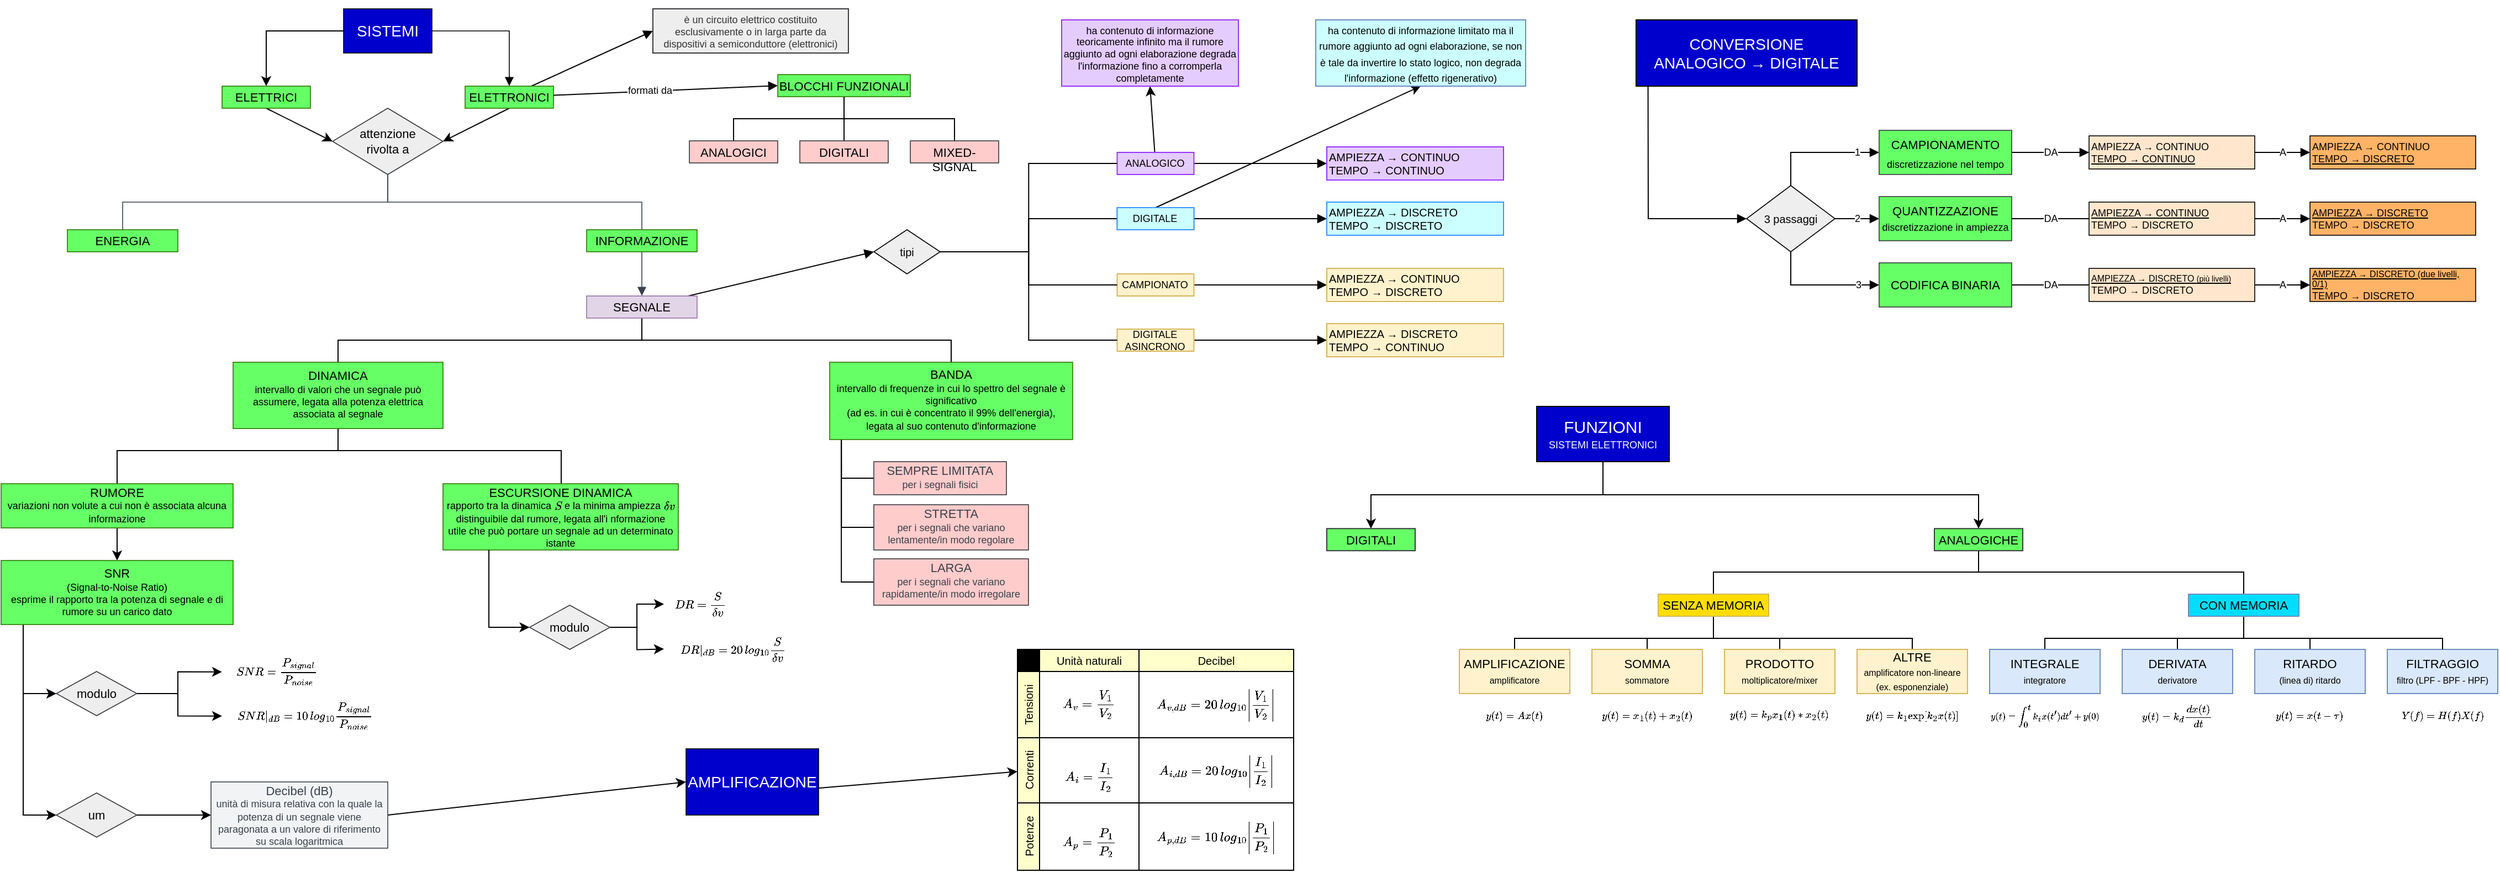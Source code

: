 <mxfile version="19.0.0" type="github">
  <diagram id="KbQLy3OMnYTvDfTse-Bw" name="Page-1">
    <mxGraphModel dx="853" dy="2142" grid="1" gridSize="10" guides="1" tooltips="1" connect="1" arrows="1" fold="1" page="1" pageScale="1" pageWidth="1169" pageHeight="827" math="1" shadow="0">
      <root>
        <mxCell id="0" />
        <mxCell id="1" parent="0" />
        <mxCell id="S8-AEcQRGxQJLUGlmGjb-95" style="edgeStyle=orthogonalEdgeStyle;rounded=0;orthogonalLoop=1;jettySize=auto;html=1;entryX=0.5;entryY=0;entryDx=0;entryDy=0;fontSize=11;strokeColor=#000000;" parent="1" source="V_KuhvTImbU-2_eGopWf-1" target="V_KuhvTImbU-2_eGopWf-2" edge="1">
          <mxGeometry relative="1" as="geometry" />
        </mxCell>
        <UserObject label="SISTEMI" lucidchartObjectId="9QElXrMDOgw3" id="V_KuhvTImbU-2_eGopWf-1">
          <mxCell style="html=1;overflow=block;blockSpacing=1;whiteSpace=wrap;fontSize=14;spacing=9;strokeOpacity=100;fillOpacity=100;rounded=0;absoluteArcSize=1;arcSize=9;strokeWidth=0.8;fillColor=#0000CC;strokeColor=#000000;fontColor=#FFFFFF;container=0;" parent="1" vertex="1">
            <mxGeometry x="340" y="-1630" width="80" height="40" as="geometry" />
          </mxCell>
        </UserObject>
        <mxCell id="S8-AEcQRGxQJLUGlmGjb-93" style="rounded=0;orthogonalLoop=1;jettySize=auto;html=1;entryX=0;entryY=0.5;entryDx=0;entryDy=0;fontSize=11;exitX=0.5;exitY=1;exitDx=0;exitDy=0;" parent="1" source="V_KuhvTImbU-2_eGopWf-2" target="V_KuhvTImbU-2_eGopWf-6" edge="1">
          <mxGeometry relative="1" as="geometry" />
        </mxCell>
        <UserObject label="ELETTRICI" lucidchartObjectId="oREl5EtMewR." id="V_KuhvTImbU-2_eGopWf-2">
          <mxCell style="html=1;overflow=block;blockSpacing=1;whiteSpace=wrap;fontSize=11;spacing=0;strokeOpacity=100;fillOpacity=100;rounded=0;absoluteArcSize=1;arcSize=9;strokeWidth=0.8;fillColor=#66FF66;strokeColor=#2D7600;fontColor=#000000;container=0;" parent="1" vertex="1">
            <mxGeometry x="230" y="-1560" width="80" height="20" as="geometry" />
          </mxCell>
        </UserObject>
        <mxCell id="S8-AEcQRGxQJLUGlmGjb-92" style="rounded=0;orthogonalLoop=1;jettySize=auto;html=1;entryX=1;entryY=0.5;entryDx=0;entryDy=0;fontSize=11;exitX=0.5;exitY=1;exitDx=0;exitDy=0;" parent="1" source="V_KuhvTImbU-2_eGopWf-3" target="V_KuhvTImbU-2_eGopWf-6" edge="1">
          <mxGeometry relative="1" as="geometry" />
        </mxCell>
        <mxCell id="HUOxFKLSnK8g2RsHbuWe-12" style="edgeStyle=none;rounded=0;jumpStyle=none;jumpSize=6;orthogonalLoop=1;jettySize=auto;html=1;entryX=0;entryY=0.5;entryDx=0;entryDy=0;fontSize=9;startFill=1;endArrow=block;endFill=1;sourcePerimeterSpacing=0;targetPerimeterSpacing=0;strokeWidth=1;exitX=0.75;exitY=0;exitDx=0;exitDy=0;" parent="1" source="V_KuhvTImbU-2_eGopWf-3" target="HUOxFKLSnK8g2RsHbuWe-11" edge="1">
          <mxGeometry relative="1" as="geometry" />
        </mxCell>
        <UserObject label="ELETTRONICI" lucidchartObjectId="GREljfqATe~l" id="V_KuhvTImbU-2_eGopWf-3">
          <mxCell style="html=1;overflow=block;blockSpacing=1;whiteSpace=wrap;fontSize=11;spacing=0;strokeOpacity=100;fillOpacity=100;rounded=0;absoluteArcSize=1;arcSize=9;strokeWidth=0.8;fillColor=#66FF66;strokeColor=#2D7600;fontColor=#000000;container=0;" parent="1" vertex="1">
            <mxGeometry x="450" y="-1560" width="80" height="20" as="geometry" />
          </mxCell>
        </UserObject>
        <UserObject label="" lucidchartObjectId="fVElLN0B~Lug" id="V_KuhvTImbU-2_eGopWf-5">
          <mxCell style="html=1;jettySize=18;whiteSpace=wrap;fontSize=13;strokeColor=#000000;strokeOpacity=100;strokeWidth=0.8;rounded=0;arcSize=0;edgeStyle=orthogonalEdgeStyle;startArrow=none;endArrow=block;endFill=1;exitX=1.002;exitY=0.5;exitPerimeter=0;entryX=0.5;entryY=-0.008;entryPerimeter=0;" parent="1" source="V_KuhvTImbU-2_eGopWf-1" target="V_KuhvTImbU-2_eGopWf-3" edge="1">
            <mxGeometry width="100" height="100" relative="1" as="geometry">
              <Array as="points" />
            </mxGeometry>
          </mxCell>
        </UserObject>
        <UserObject label="attenzione&lt;br&gt;rivolta a" lucidchartObjectId="2ZElksRTVC9U" id="V_KuhvTImbU-2_eGopWf-6">
          <mxCell style="html=1;overflow=block;blockSpacing=1;whiteSpace=wrap;rhombus;fontSize=11;spacing=2;strokeColor=#36393d;strokeOpacity=100;fillOpacity=100;rounded=0;absoluteArcSize=1;arcSize=9;fillColor=#eeeeee;strokeWidth=0.8;align=center;labelPosition=center;verticalLabelPosition=middle;verticalAlign=middle;fontColor=#000000;container=0;" parent="1" vertex="1">
            <mxGeometry x="330" y="-1540" width="100" height="60" as="geometry" />
          </mxCell>
        </UserObject>
        <UserObject label="ENERGIA" lucidchartObjectId="r1El8VEPG0fk" id="V_KuhvTImbU-2_eGopWf-9">
          <mxCell style="html=1;overflow=block;blockSpacing=1;whiteSpace=wrap;fontSize=11;align=center;spacing=3.8;strokeOpacity=100;fillOpacity=100;rounded=0;absoluteArcSize=1;arcSize=9;strokeWidth=0.8;fillColor=#66FF66;strokeColor=#2D7600;fontColor=#000000;container=0;" parent="1" vertex="1">
            <mxGeometry x="90" y="-1430" width="100" height="20" as="geometry" />
          </mxCell>
        </UserObject>
        <UserObject label="INFORMAZIONE" lucidchartObjectId="41ElJIFpAn1h" id="V_KuhvTImbU-2_eGopWf-10">
          <mxCell style="html=1;overflow=block;blockSpacing=1;whiteSpace=wrap;fontSize=11;spacing=3.8;strokeOpacity=100;fillOpacity=100;rounded=0;absoluteArcSize=1;arcSize=9;strokeWidth=0.8;fillColor=#66FF66;strokeColor=#2D7600;fontColor=#000000;container=0;" parent="1" vertex="1">
            <mxGeometry x="560" y="-1430" width="100" height="20" as="geometry" />
          </mxCell>
        </UserObject>
        <mxCell id="S8-AEcQRGxQJLUGlmGjb-97" style="edgeStyle=orthogonalEdgeStyle;rounded=0;orthogonalLoop=1;jettySize=auto;html=1;entryX=0.5;entryY=0;entryDx=0;entryDy=0;fontSize=11;endArrow=none;endFill=0;" parent="1" source="V_KuhvTImbU-2_eGopWf-11" target="V_KuhvTImbU-2_eGopWf-15" edge="1">
          <mxGeometry relative="1" as="geometry">
            <Array as="points">
              <mxPoint x="793.03" y="-1530.47" />
              <mxPoint x="893.03" y="-1530.47" />
            </Array>
          </mxGeometry>
        </mxCell>
        <mxCell id="S8-AEcQRGxQJLUGlmGjb-98" style="edgeStyle=orthogonalEdgeStyle;rounded=0;orthogonalLoop=1;jettySize=auto;html=1;entryX=0.5;entryY=0;entryDx=0;entryDy=0;fontSize=11;endArrow=none;endFill=0;" parent="1" source="V_KuhvTImbU-2_eGopWf-11" target="V_KuhvTImbU-2_eGopWf-14" edge="1">
          <mxGeometry relative="1" as="geometry" />
        </mxCell>
        <mxCell id="S8-AEcQRGxQJLUGlmGjb-99" style="edgeStyle=orthogonalEdgeStyle;rounded=0;orthogonalLoop=1;jettySize=auto;html=1;entryX=0.5;entryY=0;entryDx=0;entryDy=0;fontSize=11;endArrow=none;endFill=0;" parent="1" source="V_KuhvTImbU-2_eGopWf-11" target="V_KuhvTImbU-2_eGopWf-13" edge="1">
          <mxGeometry relative="1" as="geometry">
            <Array as="points">
              <mxPoint x="793.03" y="-1530.47" />
              <mxPoint x="693.03" y="-1530.47" />
            </Array>
          </mxGeometry>
        </mxCell>
        <UserObject label="BLOCCHI FUNZIONALI" lucidchartObjectId="E5El9gGK8zPB" id="V_KuhvTImbU-2_eGopWf-11">
          <mxCell style="html=1;overflow=block;blockSpacing=1;whiteSpace=wrap;fontSize=11;spacing=0;strokeOpacity=100;fillOpacity=100;rounded=0;absoluteArcSize=1;arcSize=9;strokeWidth=0.8;fillColor=#66FF66;strokeColor=#2D7600;fontColor=#000000;container=0;" parent="1" vertex="1">
            <mxGeometry x="733.03" y="-1570.47" width="120" height="20" as="geometry" />
          </mxCell>
        </UserObject>
        <mxCell id="S8-AEcQRGxQJLUGlmGjb-33" style="rounded=0;orthogonalLoop=1;jettySize=auto;html=1;entryX=0;entryY=0.5;entryDx=0;entryDy=0;fontFamily=Helvetica;fontSize=9;endArrow=block;endFill=1;strokeColor=#000000;" parent="1" source="V_KuhvTImbU-2_eGopWf-3" target="V_KuhvTImbU-2_eGopWf-11" edge="1">
          <mxGeometry relative="1" as="geometry" />
        </mxCell>
        <mxCell id="HUOxFKLSnK8g2RsHbuWe-13" value="formati da" style="edgeLabel;html=1;align=center;verticalAlign=middle;resizable=0;points=[];fontSize=9;" parent="S8-AEcQRGxQJLUGlmGjb-33" vertex="1" connectable="0">
          <mxGeometry x="-0.213" y="1" relative="1" as="geometry">
            <mxPoint x="7" as="offset" />
          </mxGeometry>
        </mxCell>
        <UserObject label="ANALOGICI" lucidchartObjectId="~5ElXes_VRlE" id="V_KuhvTImbU-2_eGopWf-13">
          <mxCell style="html=1;overflow=block;blockSpacing=1;whiteSpace=wrap;fontSize=11;spacing=3.8;strokeColor=#36393d;strokeOpacity=100;fillOpacity=100;rounded=0;absoluteArcSize=1;arcSize=9;fillColor=#ffcccc;strokeWidth=0.8;container=0;" parent="1" vertex="1">
            <mxGeometry x="653.03" y="-1510.47" width="80" height="20" as="geometry" />
          </mxCell>
        </UserObject>
        <UserObject label="DIGITALI" lucidchartObjectId="h6ElQ-4IRWUj" id="V_KuhvTImbU-2_eGopWf-14">
          <mxCell style="html=1;overflow=block;blockSpacing=1;whiteSpace=wrap;fontSize=11;spacing=3.8;strokeColor=#36393d;strokeOpacity=100;fillOpacity=100;rounded=0;absoluteArcSize=1;arcSize=9;fillColor=#ffcccc;strokeWidth=0.8;container=0;" parent="1" vertex="1">
            <mxGeometry x="753.03" y="-1510.47" width="80" height="20" as="geometry" />
          </mxCell>
        </UserObject>
        <UserObject label="MIXED-SIGNAL" lucidchartObjectId="l6El-GRD.1cs" id="V_KuhvTImbU-2_eGopWf-15">
          <mxCell style="html=1;overflow=block;blockSpacing=1;whiteSpace=wrap;fontSize=11;spacing=3.8;strokeColor=#36393d;strokeOpacity=100;fillOpacity=100;rounded=0;absoluteArcSize=1;arcSize=9;fillColor=#ffcccc;strokeWidth=0.8;container=0;" parent="1" vertex="1">
            <mxGeometry x="853.03" y="-1510.47" width="80" height="20" as="geometry" />
          </mxCell>
        </UserObject>
        <mxCell id="S8-AEcQRGxQJLUGlmGjb-69" style="edgeStyle=orthogonalEdgeStyle;rounded=0;orthogonalLoop=1;jettySize=auto;html=1;entryX=0.5;entryY=0;entryDx=0;entryDy=0;fontSize=9;exitX=0.5;exitY=1;exitDx=0;exitDy=0;endArrow=none;endFill=0;" parent="1" source="V_KuhvTImbU-2_eGopWf-19" target="V_KuhvTImbU-2_eGopWf-21" edge="1">
          <mxGeometry relative="1" as="geometry">
            <Array as="points">
              <mxPoint x="610" y="-1330" />
              <mxPoint x="335" y="-1330" />
            </Array>
          </mxGeometry>
        </mxCell>
        <mxCell id="S8-AEcQRGxQJLUGlmGjb-70" style="edgeStyle=orthogonalEdgeStyle;rounded=0;orthogonalLoop=1;jettySize=auto;html=1;entryX=0.5;entryY=0;entryDx=0;entryDy=0;fontSize=9;exitX=0.5;exitY=1;exitDx=0;exitDy=0;endArrow=none;endFill=0;" parent="1" source="V_KuhvTImbU-2_eGopWf-19" target="V_KuhvTImbU-2_eGopWf-22" edge="1">
          <mxGeometry relative="1" as="geometry">
            <Array as="points">
              <mxPoint x="610" y="-1330" />
              <mxPoint x="890" y="-1330" />
            </Array>
          </mxGeometry>
        </mxCell>
        <mxCell id="S8-AEcQRGxQJLUGlmGjb-112" style="edgeStyle=none;rounded=0;jumpSize=6;orthogonalLoop=1;jettySize=auto;html=1;entryX=0;entryY=0.5;entryDx=0;entryDy=0;fontSize=10;endArrow=block;endFill=1;endSize=6;strokeWidth=1;" parent="1" source="V_KuhvTImbU-2_eGopWf-19" target="S8-AEcQRGxQJLUGlmGjb-106" edge="1">
          <mxGeometry relative="1" as="geometry" />
        </mxCell>
        <UserObject label="SEGNALE" lucidchartObjectId="i~ElQbq9KEDh" id="V_KuhvTImbU-2_eGopWf-19">
          <mxCell style="html=1;overflow=block;blockSpacing=1;whiteSpace=wrap;fontSize=11;spacing=3.8;strokeOpacity=100;fillOpacity=100;rounded=0;absoluteArcSize=1;arcSize=9;strokeWidth=0.8;fillColor=#e1d5e7;strokeColor=#9673a6;container=0;" parent="1" vertex="1">
            <mxGeometry x="560" y="-1370" width="100" height="20" as="geometry" />
          </mxCell>
        </UserObject>
        <UserObject label="" lucidchartObjectId="vaFlGMC20mRY" id="V_KuhvTImbU-2_eGopWf-20">
          <mxCell style="html=1;jettySize=18;whiteSpace=wrap;fontSize=13;strokeColor=#3a414a;strokeOpacity=100;strokeWidth=0.8;rounded=0;arcSize=12;edgeStyle=orthogonalEdgeStyle;startArrow=none;endArrow=block;endFill=1;exitX=0.5;exitY=1.012;exitPerimeter=0;entryX=0.5;entryY=-0.008;entryPerimeter=0;" parent="1" source="V_KuhvTImbU-2_eGopWf-10" target="V_KuhvTImbU-2_eGopWf-19" edge="1">
            <mxGeometry width="100" height="100" relative="1" as="geometry">
              <Array as="points" />
            </mxGeometry>
          </mxCell>
        </UserObject>
        <mxCell id="S8-AEcQRGxQJLUGlmGjb-72" style="edgeStyle=orthogonalEdgeStyle;rounded=0;orthogonalLoop=1;jettySize=auto;html=1;entryX=0.5;entryY=0;entryDx=0;entryDy=0;fontSize=9;endArrow=none;endFill=0;" parent="1" source="V_KuhvTImbU-2_eGopWf-21" target="V_KuhvTImbU-2_eGopWf-23" edge="1">
          <mxGeometry relative="1" as="geometry">
            <Array as="points">
              <mxPoint x="335" y="-1230" />
              <mxPoint x="135" y="-1230" />
            </Array>
          </mxGeometry>
        </mxCell>
        <mxCell id="S8-AEcQRGxQJLUGlmGjb-73" style="edgeStyle=orthogonalEdgeStyle;rounded=0;orthogonalLoop=1;jettySize=auto;html=1;fontSize=9;endArrow=none;endFill=0;" parent="1" source="V_KuhvTImbU-2_eGopWf-21" target="V_KuhvTImbU-2_eGopWf-25" edge="1">
          <mxGeometry relative="1" as="geometry">
            <Array as="points">
              <mxPoint x="335" y="-1230" />
              <mxPoint x="537" y="-1230" />
            </Array>
          </mxGeometry>
        </mxCell>
        <UserObject label="&lt;div style=&quot;display: flex; justify-content: center; text-align: center; align-items: baseline; font-size: 9px; line-height: 1.25; margin-top: -2px;&quot;&gt;&lt;span style=&quot;&quot;&gt;&lt;span style=&quot;font-size: 11px;&quot;&gt;DINAMICA&lt;br style=&quot;font-size: 11px;&quot;&gt;&lt;/span&gt;&lt;span style=&quot;&quot;&gt;intervallo di valori che un segnale può assumere, legata alla potenza elettrica associata al segnale&lt;/span&gt;&lt;/span&gt;&lt;/div&gt;" lucidchartObjectId="CaFlC.bQDcfy" id="V_KuhvTImbU-2_eGopWf-21">
          <mxCell style="html=1;overflow=block;blockSpacing=1;whiteSpace=wrap;fontSize=11;spacing=3.8;strokeOpacity=100;fillOpacity=100;rounded=0;absoluteArcSize=1;arcSize=9;strokeWidth=0.8;fontFamily=Helvetica;fillColor=#66FF66;strokeColor=#2D7600;fontColor=#000000;container=0;" parent="1" vertex="1">
            <mxGeometry x="240" y="-1310" width="190" height="60" as="geometry" />
          </mxCell>
        </UserObject>
        <mxCell id="S8-AEcQRGxQJLUGlmGjb-89" style="edgeStyle=orthogonalEdgeStyle;rounded=0;orthogonalLoop=1;jettySize=auto;html=1;exitX=0.048;exitY=1;exitDx=0;exitDy=0;exitPerimeter=0;entryX=0;entryY=0.5;entryDx=0;entryDy=0;fontSize=9;endArrow=none;endFill=0;" parent="1" source="V_KuhvTImbU-2_eGopWf-22" target="V_KuhvTImbU-2_eGopWf-54" edge="1">
          <mxGeometry relative="1" as="geometry">
            <Array as="points">
              <mxPoint x="791" y="-1160" />
            </Array>
          </mxGeometry>
        </mxCell>
        <mxCell id="S8-AEcQRGxQJLUGlmGjb-90" style="edgeStyle=orthogonalEdgeStyle;rounded=0;orthogonalLoop=1;jettySize=auto;html=1;exitX=0.048;exitY=1.003;exitDx=0;exitDy=0;exitPerimeter=0;entryX=0;entryY=0.5;entryDx=0;entryDy=0;fontSize=9;endArrow=none;endFill=0;" parent="1" source="V_KuhvTImbU-2_eGopWf-22" target="V_KuhvTImbU-2_eGopWf-55" edge="1">
          <mxGeometry relative="1" as="geometry">
            <Array as="points">
              <mxPoint x="791" y="-1111" />
            </Array>
          </mxGeometry>
        </mxCell>
        <mxCell id="S8-AEcQRGxQJLUGlmGjb-91" style="edgeStyle=orthogonalEdgeStyle;rounded=0;orthogonalLoop=1;jettySize=auto;html=1;exitX=0.048;exitY=1;exitDx=0;exitDy=0;exitPerimeter=0;entryX=0;entryY=0.5;entryDx=0;entryDy=0;fontSize=9;endArrow=none;endFill=0;" parent="1" source="V_KuhvTImbU-2_eGopWf-22" target="V_KuhvTImbU-2_eGopWf-53" edge="1">
          <mxGeometry relative="1" as="geometry">
            <Array as="points">
              <mxPoint x="791" y="-1205" />
            </Array>
          </mxGeometry>
        </mxCell>
        <UserObject label="&lt;div style=&quot;display: flex; justify-content: center; text-align: center; align-items: baseline; font-size: 11px; line-height: 1.25; margin-top: -2px;&quot;&gt;&lt;span style=&quot;font-size: 9px;&quot;&gt;&lt;span style=&quot;font-size: 11px;&quot;&gt;BANDA&lt;br style=&quot;font-size: 11px;&quot;&gt;&lt;/span&gt;&lt;span style=&quot;&quot;&gt;intervallo di frequenze in cui lo spettro del segnale è significativo&lt;br style=&quot;&quot;&gt;(ad es. in cui è concentrato il 99% dell&#39;energia), legata al suo contenuto d&#39;informazione&lt;br style=&quot;font-size: 11px;&quot;&gt;&lt;/span&gt;&lt;/span&gt;&lt;/div&gt;" lucidchartObjectId="NaFljsvgDDDa" id="V_KuhvTImbU-2_eGopWf-22">
          <mxCell style="html=1;overflow=block;blockSpacing=1;whiteSpace=wrap;fontSize=11;spacing=3.8;strokeOpacity=100;fillOpacity=100;rounded=0;absoluteArcSize=1;arcSize=9;strokeWidth=0.8;fillColor=#66FF66;strokeColor=#2D7600;fontColor=#000000;container=0;points=[[0,0,0,0,0],[0,0.24,0,0,0],[0,0.5,0,0,0],[0,0.76,0,0,0],[0,1,0,0,0],[0.05,1,0,0,2],[0.25,0,0,0,0],[0.25,1,0,0,0],[0.5,0,0,0,0],[0.5,1,0,0,0],[0.75,0,0,0,0],[0.75,1,0,0,0],[1,0,0,0,0],[1,0.26,0,0,0],[1,0.5,0,0,0],[1,0.76,0,0,0],[1,1,0,0,0]];" parent="1" vertex="1">
            <mxGeometry x="780" y="-1310" width="220" height="70" as="geometry" />
          </mxCell>
        </UserObject>
        <mxCell id="S8-AEcQRGxQJLUGlmGjb-68" style="edgeStyle=orthogonalEdgeStyle;rounded=0;orthogonalLoop=1;jettySize=auto;html=1;entryX=0.5;entryY=0;entryDx=0;entryDy=0;fontSize=9;" parent="1" source="V_KuhvTImbU-2_eGopWf-23" target="V_KuhvTImbU-2_eGopWf-27" edge="1">
          <mxGeometry relative="1" as="geometry" />
        </mxCell>
        <UserObject label="&lt;div style=&quot;display: flex; justify-content: center; text-align: center; align-items: baseline; font-size: 9px; line-height: 1.25; margin-top: -2px;&quot;&gt;&lt;span style=&quot;&quot;&gt;&lt;span style=&quot;font-size: 11px;&quot;&gt;RUMORE&lt;br style=&quot;font-size: 11px;&quot;&gt;&lt;/span&gt;&lt;span style=&quot;&quot;&gt;variazioni non volute a cui non è associata alcuna informazione&lt;/span&gt;&lt;/span&gt;&lt;/div&gt;" lucidchartObjectId="ceFloytlK~nw" id="V_KuhvTImbU-2_eGopWf-23">
          <mxCell style="html=1;overflow=block;blockSpacing=1;whiteSpace=wrap;fontSize=11;spacing=3.8;strokeOpacity=100;fillOpacity=100;rounded=0;absoluteArcSize=1;arcSize=9;strokeWidth=0.8;fillColor=#66FF66;strokeColor=#2D7600;fontColor=#000000;container=0;" parent="1" vertex="1">
            <mxGeometry x="30" y="-1200" width="210" height="40" as="geometry" />
          </mxCell>
        </UserObject>
        <UserObject label="&lt;div style=&quot;display: flex; justify-content: center; text-align: center; align-items: baseline; font-size: 9px; line-height: 1.25; margin-top: -2px;&quot;&gt;&lt;span style=&quot;&quot;&gt;&lt;span style=&quot;font-size: 11px;&quot;&gt;ESCURSIONE DINAMICA&lt;br style=&quot;font-size: 11px;&quot;&gt;&lt;/span&gt;&lt;span style=&quot;&quot;&gt;rapporto tra la dinamica \(S\) e la minima ampiezza \(\delta v\) distinguibile dal rumore, legata all&#39;i nformazione utile che può portare un segnale ad un determinato istante&lt;/span&gt;&lt;/span&gt;&lt;/div&gt;" lucidchartObjectId="-iFlFDH.yqT3" id="V_KuhvTImbU-2_eGopWf-25">
          <mxCell style="html=1;overflow=block;blockSpacing=1;whiteSpace=wrap;fontSize=11;spacing=3.8;strokeOpacity=100;fillOpacity=100;rounded=0;absoluteArcSize=1;arcSize=9;strokeWidth=0.8;fillColor=#66FF66;strokeColor=#2D7600;fontColor=#000000;container=0;" parent="1" vertex="1">
            <mxGeometry x="430" y="-1200" width="213.03" height="60" as="geometry" />
          </mxCell>
        </UserObject>
        <mxCell id="bP6iZzroc04yHyCrc2Ij-1" style="edgeStyle=orthogonalEdgeStyle;orthogonalLoop=1;jettySize=auto;html=1;entryX=0;entryY=0.5;entryDx=0;entryDy=0;rounded=0;" parent="1" source="V_KuhvTImbU-2_eGopWf-27" target="V_KuhvTImbU-2_eGopWf-31" edge="1">
          <mxGeometry relative="1" as="geometry">
            <Array as="points">
              <mxPoint x="50" y="-1010" />
            </Array>
          </mxGeometry>
        </mxCell>
        <mxCell id="bP6iZzroc04yHyCrc2Ij-2" style="edgeStyle=orthogonalEdgeStyle;rounded=0;orthogonalLoop=1;jettySize=auto;html=1;entryX=0;entryY=0.5;entryDx=0;entryDy=0;" parent="1" source="V_KuhvTImbU-2_eGopWf-27" target="V_KuhvTImbU-2_eGopWf-32" edge="1">
          <mxGeometry relative="1" as="geometry">
            <Array as="points">
              <mxPoint x="50" y="-900" />
            </Array>
          </mxGeometry>
        </mxCell>
        <UserObject label="&lt;div style=&quot;display: flex; justify-content: center; text-align: center; align-items: baseline; font-size: 9px; line-height: 1.25; margin-top: -2px;&quot;&gt;&lt;span style=&quot;&quot;&gt;&lt;span style=&quot;font-size: 11px;&quot;&gt;SNR&lt;br style=&quot;font-size: 11px;&quot;&gt;&lt;/span&gt;&lt;span style=&quot;&quot;&gt;(Signal-to-Noise Ratio)&lt;br style=&quot;font-size: 11px;&quot;&gt;esprime il rapporto tra la potenza di segnale e di rumore su un carico dato&lt;/span&gt;&lt;/span&gt;&lt;/div&gt;" lucidchartObjectId="NlFl~mT72mBA" id="V_KuhvTImbU-2_eGopWf-27">
          <mxCell style="html=1;overflow=block;blockSpacing=1;whiteSpace=wrap;fontSize=11;spacing=3.8;strokeOpacity=100;fillOpacity=100;rounded=0;absoluteArcSize=1;arcSize=9;strokeWidth=0.8;fillColor=#66FF66;strokeColor=#2D7600;fontColor=#000000;container=0;" parent="1" vertex="1">
            <mxGeometry x="30" y="-1130.5" width="210" height="58" as="geometry" />
          </mxCell>
        </UserObject>
        <UserObject label="" lucidchartObjectId="zpFlL2CMC-he" id="V_KuhvTImbU-2_eGopWf-29">
          <mxCell style="html=1;jettySize=18;whiteSpace=wrap;fontSize=13;strokeColor=#3a414a;strokeOpacity=100;strokeWidth=0.8;rounded=0;arcSize=0;edgeStyle=orthogonalEdgeStyle;startArrow=none;endArrow=none;endFill=0;exitX=0.5;exitY=0.991;exitPerimeter=0;entryX=0.5;entryY=-0.012;entryPerimeter=0;" parent="1" source="V_KuhvTImbU-2_eGopWf-6" target="V_KuhvTImbU-2_eGopWf-9" edge="1">
            <mxGeometry width="100" height="100" relative="1" as="geometry">
              <Array as="points" />
            </mxGeometry>
          </mxCell>
        </UserObject>
        <UserObject label="" lucidchartObjectId="CpFlIvJUsDqa" id="V_KuhvTImbU-2_eGopWf-30">
          <mxCell style="html=1;jettySize=18;whiteSpace=wrap;fontSize=13;strokeColor=#3a414a;strokeOpacity=100;strokeWidth=0.8;rounded=0;arcSize=0;edgeStyle=orthogonalEdgeStyle;startArrow=none;endArrow=none;endFill=0;exitX=0.5;exitY=0.991;exitPerimeter=0;entryX=0.5;entryY=-0.012;entryPerimeter=0;" parent="1" source="V_KuhvTImbU-2_eGopWf-6" target="V_KuhvTImbU-2_eGopWf-10" edge="1">
            <mxGeometry width="100" height="100" relative="1" as="geometry">
              <Array as="points" />
            </mxGeometry>
          </mxCell>
        </UserObject>
        <mxCell id="S8-AEcQRGxQJLUGlmGjb-74" style="edgeStyle=orthogonalEdgeStyle;rounded=0;orthogonalLoop=1;jettySize=auto;html=1;entryX=0;entryY=0.5;entryDx=0;entryDy=0;fontSize=10;" parent="1" source="V_KuhvTImbU-2_eGopWf-31" target="63lxZahk68hWmBlvhvrG-60" edge="1">
          <mxGeometry relative="1" as="geometry">
            <mxPoint x="220" y="-1039.685" as="targetPoint" />
            <Array as="points">
              <mxPoint x="190" y="-1010" />
              <mxPoint x="190" y="-1030" />
            </Array>
          </mxGeometry>
        </mxCell>
        <mxCell id="S8-AEcQRGxQJLUGlmGjb-75" style="edgeStyle=orthogonalEdgeStyle;rounded=0;orthogonalLoop=1;jettySize=auto;html=1;entryX=0;entryY=0.5;entryDx=0;entryDy=0;fontSize=10;" parent="1" source="V_KuhvTImbU-2_eGopWf-31" target="63lxZahk68hWmBlvhvrG-62" edge="1">
          <mxGeometry relative="1" as="geometry">
            <mxPoint x="220" y="-980" as="targetPoint" />
            <Array as="points">
              <mxPoint x="190" y="-1010" />
              <mxPoint x="190" y="-990" />
            </Array>
          </mxGeometry>
        </mxCell>
        <UserObject label="modulo" lucidchartObjectId="kuFlH_ao~T5j" id="V_KuhvTImbU-2_eGopWf-31">
          <mxCell style="html=1;overflow=block;blockSpacing=1;whiteSpace=wrap;rhombus;fontSize=11;spacing=3.8;strokeColor=#36393d;strokeOpacity=100;fillOpacity=100;rounded=0;absoluteArcSize=1;arcSize=9;fillColor=#eeeeee;strokeWidth=0.8;fontColor=#000000;container=0;" parent="1" vertex="1">
            <mxGeometry x="80" y="-1030" width="72.87" height="40" as="geometry" />
          </mxCell>
        </UserObject>
        <UserObject label="um" lucidchartObjectId="7uFlqthe8yNe" id="V_KuhvTImbU-2_eGopWf-32">
          <mxCell style="html=1;overflow=block;blockSpacing=1;whiteSpace=wrap;rhombus;fontSize=11;spacing=3.8;strokeColor=#36393d;strokeOpacity=100;fillOpacity=100;rounded=0;absoluteArcSize=1;arcSize=9;fillColor=#eeeeee;strokeWidth=0.8;fontColor=#000000;container=0;" parent="1" vertex="1">
            <mxGeometry x="80" y="-920" width="72.87" height="40" as="geometry" />
          </mxCell>
        </UserObject>
        <mxCell id="96M0zjr4_rp7GjVEyhmA-2" style="rounded=0;orthogonalLoop=1;jettySize=auto;html=1;entryX=0;entryY=0.5;entryDx=0;entryDy=0;exitX=1;exitY=0.5;exitDx=0;exitDy=0;" edge="1" parent="1" source="V_KuhvTImbU-2_eGopWf-37" target="96M0zjr4_rp7GjVEyhmA-1">
          <mxGeometry relative="1" as="geometry" />
        </mxCell>
        <UserObject label="&lt;div style=&quot;display: flex; justify-content: center; text-align: center; align-items: baseline; line-height: 1.25; margin-top: -2px; font-size: 9px;&quot;&gt;&lt;span&gt;&lt;span style=&quot;color: rgb(58, 65, 74);&quot;&gt;&lt;font style=&quot;font-size: 11px;&quot;&gt;Decibel (dB)&lt;/font&gt;&lt;br&gt;&lt;/span&gt;&lt;span style=&quot;color: rgb(58, 65, 74);&quot;&gt;unità di misura relativa con la quale la potenza di un segnale viene paragonata a un valore di riferimento su scala logaritmica&lt;/span&gt;&lt;/span&gt;&lt;/div&gt;" lucidchartObjectId="TzFl0S9uKZ~m" id="V_KuhvTImbU-2_eGopWf-37">
          <mxCell style="html=1;overflow=block;blockSpacing=1;whiteSpace=wrap;fontSize=13;spacing=3.8;strokeColor=#3a414a;strokeOpacity=100;fillOpacity=100;rounded=0;absoluteArcSize=1;arcSize=9;fillColor=#f2f3f5;strokeWidth=0.8;container=0;" parent="1" vertex="1">
            <mxGeometry x="220" y="-930" width="160" height="60" as="geometry" />
          </mxCell>
        </UserObject>
        <mxCell id="S8-AEcQRGxQJLUGlmGjb-23" style="edgeStyle=elbowEdgeStyle;rounded=0;orthogonalLoop=1;jettySize=auto;html=1;fontFamily=Helvetica;fontSize=14;" parent="1" source="V_KuhvTImbU-2_eGopWf-32" target="V_KuhvTImbU-2_eGopWf-37" edge="1">
          <mxGeometry relative="1" as="geometry" />
        </mxCell>
        <mxCell id="S8-AEcQRGxQJLUGlmGjb-77" style="edgeStyle=orthogonalEdgeStyle;rounded=0;orthogonalLoop=1;jettySize=auto;html=1;entryX=0;entryY=0.5;entryDx=0;entryDy=0;fontSize=10;" parent="1" source="V_KuhvTImbU-2_eGopWf-39" edge="1">
          <mxGeometry relative="1" as="geometry">
            <mxPoint x="630" y="-1050.315" as="targetPoint" />
          </mxGeometry>
        </mxCell>
        <mxCell id="S8-AEcQRGxQJLUGlmGjb-78" style="edgeStyle=orthogonalEdgeStyle;rounded=0;orthogonalLoop=1;jettySize=auto;html=1;entryX=0;entryY=0.5;entryDx=0;entryDy=0;fontSize=10;" parent="1" source="V_KuhvTImbU-2_eGopWf-39" target="63lxZahk68hWmBlvhvrG-63" edge="1">
          <mxGeometry relative="1" as="geometry">
            <mxPoint x="630.78" y="-1100.62" as="targetPoint" />
          </mxGeometry>
        </mxCell>
        <UserObject label="modulo" lucidchartObjectId="eGFlUj89s3dI" id="V_KuhvTImbU-2_eGopWf-39">
          <mxCell style="html=1;overflow=block;blockSpacing=1;whiteSpace=wrap;rhombus;fontSize=11;spacing=3.8;strokeColor=#36393d;strokeOpacity=100;fillOpacity=100;rounded=0;absoluteArcSize=1;arcSize=9;fillColor=#eeeeee;strokeWidth=0.8;fontColor=#000000;container=0;" parent="1" vertex="1">
            <mxGeometry x="508.3" y="-1090" width="72.834" height="40" as="geometry" />
          </mxCell>
        </UserObject>
        <mxCell id="S8-AEcQRGxQJLUGlmGjb-7" style="edgeStyle=elbowEdgeStyle;rounded=0;orthogonalLoop=1;jettySize=auto;html=1;entryX=0;entryY=0.5;entryDx=0;entryDy=0;" parent="1" source="V_KuhvTImbU-2_eGopWf-25" target="V_KuhvTImbU-2_eGopWf-39" edge="1">
          <mxGeometry relative="1" as="geometry">
            <Array as="points">
              <mxPoint x="471.552" y="-1087.625" />
            </Array>
          </mxGeometry>
        </mxCell>
        <UserObject label="&lt;div style=&quot;display: flex; justify-content: center; text-align: center; align-items: baseline; font-size: 9px; line-height: 1.25; margin-top: -2px;&quot;&gt;&lt;span style=&quot;&quot;&gt;&lt;span style=&quot;font-size: 11px; color: rgb(58, 65, 74);&quot;&gt;SEMPRE LIMITATA&lt;br style=&quot;font-size: 11px;&quot;&gt;&lt;/span&gt;&lt;span style=&quot;color: rgb(58, 65, 74);&quot;&gt;per i segnali fisici&lt;/span&gt;&lt;/span&gt;&lt;/div&gt;" lucidchartObjectId="OPFlVcPKJhmu" id="V_KuhvTImbU-2_eGopWf-53">
          <mxCell style="html=1;overflow=block;blockSpacing=1;whiteSpace=wrap;fontSize=11;spacing=3.8;strokeColor=#36393d;strokeOpacity=100;rounded=0;absoluteArcSize=1;arcSize=9;strokeWidth=0.8;fillColor=#ffcccc;container=0;" parent="1" vertex="1">
            <mxGeometry x="820" y="-1220" width="120" height="30" as="geometry" />
          </mxCell>
        </UserObject>
        <UserObject label="&lt;div style=&quot;display: flex; justify-content: center; text-align: center; align-items: baseline; font-size: 9px; line-height: 1.25; margin-top: -2px;&quot;&gt;&lt;span style=&quot;&quot;&gt;&lt;span style=&quot;font-size: 11px; color: rgb(58, 65, 74);&quot;&gt;STRETTA&lt;br style=&quot;font-size: 11px;&quot;&gt;&lt;/span&gt;&lt;font style=&quot;font-size: 9px;&quot;&gt;&lt;span style=&quot;color: rgb(58, 65, 74);&quot;&gt;per i segnali che variano lentamente/in modo regolare&lt;/span&gt;&lt;/font&gt;&lt;/span&gt;&lt;/div&gt;" lucidchartObjectId="6TFlstYmunlc" id="V_KuhvTImbU-2_eGopWf-54">
          <mxCell style="html=1;overflow=block;blockSpacing=1;whiteSpace=wrap;fontSize=11;spacing=3.8;strokeColor=#36393d;strokeOpacity=100;rounded=0;absoluteArcSize=1;arcSize=9;strokeWidth=0.8;fillColor=#ffcccc;container=0;" parent="1" vertex="1">
            <mxGeometry x="820" y="-1181" width="140" height="41" as="geometry" />
          </mxCell>
        </UserObject>
        <UserObject label="&lt;div style=&quot;display: flex; justify-content: center; text-align: center; align-items: baseline; font-size: 9px; line-height: 1.25; margin-top: -2px;&quot;&gt;&lt;span style=&quot;&quot;&gt;&lt;span style=&quot;font-size: 11px; color: rgb(58, 65, 74);&quot;&gt;LARGA&lt;br style=&quot;font-size: 11px;&quot;&gt;&lt;/span&gt;&lt;span style=&quot;color: rgb(58, 65, 74);&quot;&gt;per i segnali che variano rapidamente/in modo irregolare&lt;/span&gt;&lt;/span&gt;&lt;/div&gt;" lucidchartObjectId="8TFl-1Wmz8BK" id="V_KuhvTImbU-2_eGopWf-55">
          <mxCell style="html=1;overflow=block;blockSpacing=1;whiteSpace=wrap;fontSize=11;spacing=3.8;strokeColor=#36393d;strokeOpacity=100;rounded=0;absoluteArcSize=1;arcSize=9;strokeWidth=0.8;fillColor=#ffcccc;container=0;" parent="1" vertex="1">
            <mxGeometry x="820" y="-1132" width="140" height="42" as="geometry" />
          </mxCell>
        </UserObject>
        <mxCell id="S8-AEcQRGxQJLUGlmGjb-118" style="edgeStyle=none;rounded=0;jumpSize=6;orthogonalLoop=1;jettySize=auto;html=1;entryX=0;entryY=0.5;entryDx=0;entryDy=0;fontSize=10;endArrow=block;endFill=1;endSize=6;strokeWidth=1;" parent="1" source="S8-AEcQRGxQJLUGlmGjb-42" target="S8-AEcQRGxQJLUGlmGjb-114" edge="1">
          <mxGeometry relative="1" as="geometry" />
        </mxCell>
        <mxCell id="63lxZahk68hWmBlvhvrG-4" style="edgeStyle=none;rounded=0;orthogonalLoop=1;jettySize=auto;html=1;entryX=0.5;entryY=1;entryDx=0;entryDy=0;fontSize=11;" parent="1" source="S8-AEcQRGxQJLUGlmGjb-42" target="63lxZahk68hWmBlvhvrG-1" edge="1">
          <mxGeometry relative="1" as="geometry" />
        </mxCell>
        <mxCell id="S8-AEcQRGxQJLUGlmGjb-42" value="&lt;div&gt;ANALOGICO&lt;/div&gt;" style="rounded=0;whiteSpace=wrap;html=1;shadow=0;glass=0;fontFamily=Helvetica;fontSize=9;fillColor=#E5CCFF;strokeColor=#9933FF;container=0;" parent="1" vertex="1">
          <mxGeometry x="1040.27" y="-1500" width="69.46" height="20" as="geometry" />
        </mxCell>
        <mxCell id="S8-AEcQRGxQJLUGlmGjb-119" style="edgeStyle=none;rounded=0;jumpSize=6;orthogonalLoop=1;jettySize=auto;html=1;entryX=0;entryY=0.5;entryDx=0;entryDy=0;fontSize=10;endArrow=block;endFill=1;endSize=6;strokeWidth=1;" parent="1" source="S8-AEcQRGxQJLUGlmGjb-43" target="S8-AEcQRGxQJLUGlmGjb-115" edge="1">
          <mxGeometry relative="1" as="geometry" />
        </mxCell>
        <mxCell id="63lxZahk68hWmBlvhvrG-5" style="edgeStyle=none;rounded=0;orthogonalLoop=1;jettySize=auto;html=1;entryX=0.5;entryY=1;entryDx=0;entryDy=0;fontSize=11;exitX=0.5;exitY=0;exitDx=0;exitDy=0;" parent="1" source="S8-AEcQRGxQJLUGlmGjb-43" target="63lxZahk68hWmBlvhvrG-3" edge="1">
          <mxGeometry relative="1" as="geometry" />
        </mxCell>
        <mxCell id="S8-AEcQRGxQJLUGlmGjb-43" value="DIGITALE" style="rounded=0;whiteSpace=wrap;html=1;shadow=0;glass=0;fontFamily=Helvetica;fontSize=9;fillColor=#CCFFFF;strokeColor=#6c8ebf;container=0;" parent="1" vertex="1">
          <mxGeometry x="1040.27" y="-1450" width="69.46" height="20" as="geometry" />
        </mxCell>
        <mxCell id="S8-AEcQRGxQJLUGlmGjb-96" style="edgeStyle=orthogonalEdgeStyle;rounded=0;orthogonalLoop=1;jettySize=auto;html=1;exitX=0.5;exitY=1;exitDx=0;exitDy=0;fontSize=11;" parent="1" source="V_KuhvTImbU-2_eGopWf-15" target="V_KuhvTImbU-2_eGopWf-15" edge="1">
          <mxGeometry relative="1" as="geometry" />
        </mxCell>
        <mxCell id="S8-AEcQRGxQJLUGlmGjb-120" style="edgeStyle=none;rounded=0;jumpSize=6;orthogonalLoop=1;jettySize=auto;html=1;entryX=0;entryY=0.5;entryDx=0;entryDy=0;fontSize=10;endArrow=block;endFill=1;endSize=6;strokeWidth=1;" parent="1" source="S8-AEcQRGxQJLUGlmGjb-102" target="S8-AEcQRGxQJLUGlmGjb-116" edge="1">
          <mxGeometry relative="1" as="geometry" />
        </mxCell>
        <mxCell id="S8-AEcQRGxQJLUGlmGjb-102" value="&lt;div&gt;CAMPIONATO&lt;/div&gt;" style="rounded=0;whiteSpace=wrap;html=1;shadow=0;glass=0;fontFamily=Helvetica;fontSize=9;fillColor=#fff2cc;strokeColor=#d6b656;container=0;" parent="1" vertex="1">
          <mxGeometry x="1040.27" y="-1390" width="69.46" height="20" as="geometry" />
        </mxCell>
        <mxCell id="S8-AEcQRGxQJLUGlmGjb-121" style="edgeStyle=none;rounded=0;jumpSize=6;orthogonalLoop=1;jettySize=auto;html=1;entryX=0;entryY=0.5;entryDx=0;entryDy=0;fontSize=10;endArrow=block;endFill=1;endSize=6;strokeWidth=1;" parent="1" source="S8-AEcQRGxQJLUGlmGjb-103" target="S8-AEcQRGxQJLUGlmGjb-117" edge="1">
          <mxGeometry relative="1" as="geometry" />
        </mxCell>
        <mxCell id="S8-AEcQRGxQJLUGlmGjb-103" value="DIGITALE ASINCRONO" style="rounded=0;whiteSpace=wrap;html=1;shadow=0;glass=0;fontFamily=Helvetica;fontSize=9;fillColor=#fff2cc;strokeColor=#d6b656;container=0;" parent="1" vertex="1">
          <mxGeometry x="1040.27" y="-1340" width="69.46" height="20" as="geometry" />
        </mxCell>
        <mxCell id="S8-AEcQRGxQJLUGlmGjb-108" style="edgeStyle=orthogonalEdgeStyle;rounded=0;jumpSize=6;orthogonalLoop=1;jettySize=auto;html=1;entryX=0;entryY=0.5;entryDx=0;entryDy=0;fontSize=10;endArrow=none;endFill=0;endSize=6;strokeWidth=1;" parent="1" source="S8-AEcQRGxQJLUGlmGjb-106" target="S8-AEcQRGxQJLUGlmGjb-42" edge="1">
          <mxGeometry relative="1" as="geometry" />
        </mxCell>
        <mxCell id="S8-AEcQRGxQJLUGlmGjb-109" style="edgeStyle=orthogonalEdgeStyle;rounded=0;jumpSize=6;orthogonalLoop=1;jettySize=auto;html=1;exitX=1;exitY=0.5;exitDx=0;exitDy=0;entryX=0;entryY=0.5;entryDx=0;entryDy=0;fontSize=10;endArrow=none;endFill=0;endSize=6;strokeWidth=1;" parent="1" source="S8-AEcQRGxQJLUGlmGjb-106" target="S8-AEcQRGxQJLUGlmGjb-103" edge="1">
          <mxGeometry relative="1" as="geometry" />
        </mxCell>
        <mxCell id="S8-AEcQRGxQJLUGlmGjb-110" style="edgeStyle=orthogonalEdgeStyle;rounded=0;jumpSize=6;orthogonalLoop=1;jettySize=auto;html=1;entryX=0;entryY=0.5;entryDx=0;entryDy=0;fontSize=10;endArrow=none;endFill=0;endSize=6;strokeWidth=1;" parent="1" source="S8-AEcQRGxQJLUGlmGjb-106" target="S8-AEcQRGxQJLUGlmGjb-43" edge="1">
          <mxGeometry relative="1" as="geometry" />
        </mxCell>
        <mxCell id="S8-AEcQRGxQJLUGlmGjb-111" style="edgeStyle=orthogonalEdgeStyle;rounded=0;jumpSize=6;orthogonalLoop=1;jettySize=auto;html=1;entryX=0;entryY=0.5;entryDx=0;entryDy=0;fontSize=10;endArrow=none;endFill=0;endSize=6;strokeWidth=1;" parent="1" source="S8-AEcQRGxQJLUGlmGjb-106" target="S8-AEcQRGxQJLUGlmGjb-102" edge="1">
          <mxGeometry relative="1" as="geometry" />
        </mxCell>
        <mxCell id="S8-AEcQRGxQJLUGlmGjb-106" value="tipi" style="rhombus;whiteSpace=wrap;html=1;labelBorderColor=none;fontSize=10;rounded=0;fillColor=#EEEEEE;strokeWidth=0.8;arcSize=9;" parent="1" vertex="1">
          <mxGeometry x="820" y="-1430" width="60" height="40" as="geometry" />
        </mxCell>
        <mxCell id="S8-AEcQRGxQJLUGlmGjb-114" value="&lt;div&gt;AMPIEZZA → CONTINUO&lt;br&gt;&lt;div&gt;TEMPO → CONTINUO&lt;br&gt;&lt;/div&gt;&lt;/div&gt;" style="rounded=0;whiteSpace=wrap;html=1;labelBorderColor=none;fontSize=10;align=left;absoluteArcSize=0;fillColor=#E5CCFF;strokeColor=#9933FF;" parent="1" vertex="1">
          <mxGeometry x="1230" y="-1505" width="160" height="30" as="geometry" />
        </mxCell>
        <mxCell id="S8-AEcQRGxQJLUGlmGjb-115" value="&lt;div align=&quot;left&quot;&gt;AMPIEZZA → DISCRETO&lt;br&gt;&lt;div&gt;TEMPO → DISCRETO&lt;/div&gt;&lt;/div&gt;" style="rounded=0;whiteSpace=wrap;html=1;labelBorderColor=none;fontSize=10;align=left;fillColor=#CCFFFF;strokeColor=#3399FF;" parent="1" vertex="1">
          <mxGeometry x="1230" y="-1455" width="160" height="30" as="geometry" />
        </mxCell>
        <mxCell id="S8-AEcQRGxQJLUGlmGjb-116" value="&lt;div align=&quot;left&quot;&gt;AMPIEZZA → CONTINUO&lt;br&gt;&lt;div&gt;TEMPO → DISCRETO&lt;/div&gt;&lt;/div&gt;" style="rounded=0;whiteSpace=wrap;html=1;labelBorderColor=none;fontSize=10;align=left;fillColor=#fff2cc;strokeColor=#d6b656;" parent="1" vertex="1">
          <mxGeometry x="1230" y="-1395" width="160" height="30" as="geometry" />
        </mxCell>
        <mxCell id="S8-AEcQRGxQJLUGlmGjb-117" value="&lt;div align=&quot;left&quot;&gt;AMPIEZZA → DISCRETO&lt;br&gt;&lt;div&gt;TEMPO → CONTINUO&lt;br&gt;&lt;/div&gt;&lt;/div&gt;" style="rounded=0;whiteSpace=wrap;html=1;labelBorderColor=none;fontSize=10;align=left;fillColor=#fff2cc;strokeColor=#d6b656;" parent="1" vertex="1">
          <mxGeometry x="1230" y="-1345" width="160" height="30" as="geometry" />
        </mxCell>
        <mxCell id="S8-AEcQRGxQJLUGlmGjb-132" style="edgeStyle=elbowEdgeStyle;rounded=0;jumpSize=6;orthogonalLoop=1;jettySize=auto;html=1;entryX=0;entryY=0.5;entryDx=0;entryDy=0;fontSize=14;endArrow=block;endFill=1;endSize=6;strokeColor=#000000;strokeWidth=1;exitX=0.054;exitY=1.007;exitDx=0;exitDy=0;exitPerimeter=0;" parent="1" source="S8-AEcQRGxQJLUGlmGjb-126" target="S8-AEcQRGxQJLUGlmGjb-128" edge="1">
          <mxGeometry relative="1" as="geometry">
            <Array as="points">
              <mxPoint x="1521" y="-1500" />
            </Array>
          </mxGeometry>
        </mxCell>
        <mxCell id="S8-AEcQRGxQJLUGlmGjb-126" value="CONVERSIONE&lt;br&gt;ANALOGICO → DIGITALE" style="whiteSpace=wrap;html=1;rounded=0;labelBorderColor=none;fontSize=14;fillColor=#0000CC;fontColor=#ffffff;strokeColor=#000000;fontStyle=0;" parent="1" vertex="1">
          <mxGeometry x="1510" y="-1620" width="200" height="60" as="geometry" />
        </mxCell>
        <mxCell id="S8-AEcQRGxQJLUGlmGjb-133" style="edgeStyle=elbowEdgeStyle;rounded=0;jumpSize=6;orthogonalLoop=1;jettySize=auto;html=1;entryX=0;entryY=0.5;entryDx=0;entryDy=0;fontSize=9;endArrow=block;endFill=1;endSize=6;strokeColor=#000000;strokeWidth=1;" parent="1" source="S8-AEcQRGxQJLUGlmGjb-128" target="S8-AEcQRGxQJLUGlmGjb-130" edge="1">
          <mxGeometry relative="1" as="geometry">
            <Array as="points">
              <mxPoint x="1650" y="-1490" />
            </Array>
          </mxGeometry>
        </mxCell>
        <mxCell id="S8-AEcQRGxQJLUGlmGjb-134" value="&lt;div&gt;1&lt;/div&gt;" style="edgeLabel;html=1;align=center;verticalAlign=middle;resizable=0;points=[];fontSize=9;rounded=0;" parent="S8-AEcQRGxQJLUGlmGjb-133" vertex="1" connectable="0">
          <mxGeometry relative="1" as="geometry">
            <mxPoint x="35" as="offset" />
          </mxGeometry>
        </mxCell>
        <mxCell id="S8-AEcQRGxQJLUGlmGjb-135" style="edgeStyle=elbowEdgeStyle;rounded=0;jumpSize=6;orthogonalLoop=1;jettySize=auto;html=1;entryX=0;entryY=0.5;entryDx=0;entryDy=0;fontSize=9;endArrow=block;endFill=1;endSize=6;strokeColor=#000000;strokeWidth=1;" parent="1" source="S8-AEcQRGxQJLUGlmGjb-128" target="S8-AEcQRGxQJLUGlmGjb-131" edge="1">
          <mxGeometry relative="1" as="geometry" />
        </mxCell>
        <mxCell id="S8-AEcQRGxQJLUGlmGjb-136" value="&lt;div&gt;2&lt;/div&gt;" style="edgeLabel;html=1;align=center;verticalAlign=middle;resizable=0;points=[];fontSize=9;rounded=0;" parent="S8-AEcQRGxQJLUGlmGjb-135" vertex="1" connectable="0">
          <mxGeometry relative="1" as="geometry">
            <mxPoint as="offset" />
          </mxGeometry>
        </mxCell>
        <mxCell id="S8-AEcQRGxQJLUGlmGjb-137" style="edgeStyle=elbowEdgeStyle;rounded=0;jumpSize=6;orthogonalLoop=1;jettySize=auto;html=1;entryX=0;entryY=0.5;entryDx=0;entryDy=0;fontSize=9;endArrow=block;endFill=1;endSize=6;strokeColor=#000000;strokeWidth=1;" parent="1" source="S8-AEcQRGxQJLUGlmGjb-128" target="S8-AEcQRGxQJLUGlmGjb-129" edge="1">
          <mxGeometry relative="1" as="geometry">
            <Array as="points">
              <mxPoint x="1650" y="-1400" />
            </Array>
          </mxGeometry>
        </mxCell>
        <mxCell id="S8-AEcQRGxQJLUGlmGjb-138" value="3" style="edgeLabel;html=1;align=center;verticalAlign=middle;resizable=0;points=[];fontSize=9;rounded=0;" parent="S8-AEcQRGxQJLUGlmGjb-137" vertex="1" connectable="0">
          <mxGeometry x="0.607" y="1" relative="1" as="geometry">
            <mxPoint x="2" y="1" as="offset" />
          </mxGeometry>
        </mxCell>
        <mxCell id="S8-AEcQRGxQJLUGlmGjb-128" value="&lt;font style=&quot;font-size: 10px;&quot;&gt;3 passaggi&lt;/font&gt;" style="rhombus;whiteSpace=wrap;html=1;rounded=0;labelBorderColor=none;fontSize=10;strokeColor=#000000;strokeWidth=0.8;fillColor=#EEEEEE;arcSize=9;spacing=0;" parent="1" vertex="1">
          <mxGeometry x="1610" y="-1470" width="80" height="60" as="geometry" />
        </mxCell>
        <mxCell id="S8-AEcQRGxQJLUGlmGjb-163" style="edgeStyle=none;rounded=0;jumpSize=6;orthogonalLoop=1;jettySize=auto;html=1;entryX=0;entryY=0.5;entryDx=0;entryDy=0;fontSize=9;endArrow=none;endFill=0;endSize=6;strokeColor=#000000;strokeWidth=1;" parent="1" source="S8-AEcQRGxQJLUGlmGjb-129" target="S8-AEcQRGxQJLUGlmGjb-161" edge="1">
          <mxGeometry relative="1" as="geometry" />
        </mxCell>
        <mxCell id="S8-AEcQRGxQJLUGlmGjb-164" value="DA" style="edgeLabel;html=1;align=center;verticalAlign=middle;resizable=0;points=[];fontSize=9;rounded=0;" parent="S8-AEcQRGxQJLUGlmGjb-163" vertex="1" connectable="0">
          <mxGeometry relative="1" as="geometry">
            <mxPoint as="offset" />
          </mxGeometry>
        </mxCell>
        <mxCell id="S8-AEcQRGxQJLUGlmGjb-129" value="CODIFICA BINARIA" style="whiteSpace=wrap;html=1;rounded=0;labelBorderColor=none;fontSize=11;strokeColor=#36393d;strokeWidth=0.8;fillColor=#66FF66;" parent="1" vertex="1">
          <mxGeometry x="1730" y="-1400" width="120" height="40" as="geometry" />
        </mxCell>
        <mxCell id="S8-AEcQRGxQJLUGlmGjb-142" style="rounded=0;jumpSize=6;orthogonalLoop=1;jettySize=auto;html=1;entryX=0;entryY=0.5;entryDx=0;entryDy=0;fontSize=9;endArrow=block;endFill=1;endSize=6;strokeColor=#000000;strokeWidth=1;exitX=1;exitY=0.5;exitDx=0;exitDy=0;targetPerimeterSpacing=0;sourcePerimeterSpacing=0;jumpStyle=none;startFill=1;anchorPointDirection=0;" parent="1" source="S8-AEcQRGxQJLUGlmGjb-130" target="S8-AEcQRGxQJLUGlmGjb-140" edge="1">
          <mxGeometry relative="1" as="geometry" />
        </mxCell>
        <mxCell id="S8-AEcQRGxQJLUGlmGjb-144" value="DA" style="edgeLabel;html=1;align=center;verticalAlign=middle;resizable=0;points=[];fontSize=9;rotation=0;spacing=0;rounded=0;" parent="S8-AEcQRGxQJLUGlmGjb-142" vertex="1" connectable="0">
          <mxGeometry relative="1" as="geometry">
            <mxPoint as="offset" />
          </mxGeometry>
        </mxCell>
        <mxCell id="S8-AEcQRGxQJLUGlmGjb-130" value="&lt;font style=&quot;font-size: 11px;&quot;&gt;CAMPIONAMENTO&lt;br&gt;&lt;font style=&quot;font-size: 9px;&quot;&gt;discretizzazione nel tempo&lt;/font&gt;&lt;/font&gt;" style="whiteSpace=wrap;html=1;rounded=0;labelBorderColor=none;fontSize=14;strokeColor=#36393d;strokeWidth=0.8;fillColor=#66FF66;" parent="1" vertex="1">
          <mxGeometry x="1730" y="-1520" width="120" height="40" as="geometry" />
        </mxCell>
        <mxCell id="S8-AEcQRGxQJLUGlmGjb-151" style="edgeStyle=none;rounded=0;jumpSize=6;orthogonalLoop=1;jettySize=auto;html=1;entryX=0;entryY=0.5;entryDx=0;entryDy=0;fontSize=9;endArrow=none;endFill=0;endSize=6;strokeColor=#000000;strokeWidth=1;" parent="1" source="S8-AEcQRGxQJLUGlmGjb-131" target="S8-AEcQRGxQJLUGlmGjb-149" edge="1">
          <mxGeometry relative="1" as="geometry" />
        </mxCell>
        <mxCell id="S8-AEcQRGxQJLUGlmGjb-152" value="DA" style="edgeLabel;html=1;align=center;verticalAlign=middle;resizable=0;points=[];fontSize=9;rounded=0;" parent="S8-AEcQRGxQJLUGlmGjb-151" vertex="1" connectable="0">
          <mxGeometry relative="1" as="geometry">
            <mxPoint as="offset" />
          </mxGeometry>
        </mxCell>
        <mxCell id="S8-AEcQRGxQJLUGlmGjb-131" value="&lt;font style=&quot;font-size: 11px;&quot;&gt;QUANTIZZAZIONE&lt;br&gt;&lt;font style=&quot;font-size: 9px;&quot;&gt;discretizzazione in ampiezza&lt;/font&gt;&lt;/font&gt;" style="whiteSpace=wrap;html=1;rounded=0;labelBorderColor=none;fontSize=11;strokeColor=#36393d;strokeWidth=0.8;fillColor=#66FF66;" parent="1" vertex="1">
          <mxGeometry x="1730" y="-1460" width="120" height="40" as="geometry" />
        </mxCell>
        <mxCell id="S8-AEcQRGxQJLUGlmGjb-143" style="edgeStyle=none;rounded=0;jumpSize=6;orthogonalLoop=1;jettySize=auto;html=1;entryX=0;entryY=0.5;entryDx=0;entryDy=0;fontSize=9;endArrow=block;endFill=1;endSize=6;strokeColor=#000000;strokeWidth=1;" parent="1" source="S8-AEcQRGxQJLUGlmGjb-140" target="S8-AEcQRGxQJLUGlmGjb-141" edge="1">
          <mxGeometry relative="1" as="geometry" />
        </mxCell>
        <mxCell id="S8-AEcQRGxQJLUGlmGjb-145" value="A" style="edgeLabel;html=1;align=center;verticalAlign=middle;resizable=0;points=[];fontSize=9;rounded=0;" parent="S8-AEcQRGxQJLUGlmGjb-143" vertex="1" connectable="0">
          <mxGeometry relative="1" as="geometry">
            <mxPoint as="offset" />
          </mxGeometry>
        </mxCell>
        <mxCell id="S8-AEcQRGxQJLUGlmGjb-140" value="&lt;div style=&quot;font-size: 9px;&quot; align=&quot;left&quot;&gt;AMPIEZZA → CONTINUO&lt;/div&gt;&lt;div style=&quot;font-size: 9px;&quot; align=&quot;left&quot;&gt;&lt;u style=&quot;font-size: 9px;&quot;&gt;TEMPO → CONTINUO&lt;/u&gt;&lt;br style=&quot;font-size: 9px;&quot;&gt;&lt;/div&gt;" style="whiteSpace=wrap;html=1;rounded=0;labelBorderColor=none;fontSize=9;strokeColor=#000000;strokeWidth=0.8;fillColor=#FFE6CC;align=left;gradientColor=none;" parent="1" vertex="1">
          <mxGeometry x="1920" y="-1515" width="150" height="30" as="geometry" />
        </mxCell>
        <mxCell id="S8-AEcQRGxQJLUGlmGjb-141" value="&lt;div align=&quot;left&quot;&gt;AMPIEZZA → CONTINUO&lt;/div&gt;&lt;div align=&quot;left&quot;&gt;&lt;u&gt;TEMPO → DISCRETO&lt;/u&gt;&lt;br&gt;&lt;/div&gt;" style="whiteSpace=wrap;html=1;rounded=0;labelBorderColor=none;fontSize=9;strokeColor=#000000;strokeWidth=0.8;fillColor=#FFB366;align=left;" parent="1" vertex="1">
          <mxGeometry x="2120" y="-1515" width="150" height="30" as="geometry" />
        </mxCell>
        <mxCell id="S8-AEcQRGxQJLUGlmGjb-147" style="edgeStyle=none;rounded=0;jumpSize=6;orthogonalLoop=1;jettySize=auto;html=1;entryX=0;entryY=0.5;entryDx=0;entryDy=0;fontSize=9;endArrow=block;endFill=1;endSize=6;strokeColor=#000000;strokeWidth=1;" parent="1" source="S8-AEcQRGxQJLUGlmGjb-149" target="S8-AEcQRGxQJLUGlmGjb-150" edge="1">
          <mxGeometry relative="1" as="geometry" />
        </mxCell>
        <mxCell id="S8-AEcQRGxQJLUGlmGjb-148" value="A" style="edgeLabel;html=1;align=center;verticalAlign=middle;resizable=0;points=[];fontSize=9;rounded=0;" parent="S8-AEcQRGxQJLUGlmGjb-147" vertex="1" connectable="0">
          <mxGeometry relative="1" as="geometry">
            <mxPoint as="offset" />
          </mxGeometry>
        </mxCell>
        <mxCell id="S8-AEcQRGxQJLUGlmGjb-149" value="&lt;div align=&quot;left&quot;&gt;&lt;u&gt;AMPIEZZA → CONTINUO&lt;/u&gt;&lt;/div&gt;&lt;div align=&quot;left&quot;&gt;TEMPO → DISCRETO&lt;br&gt;&lt;/div&gt;" style="whiteSpace=wrap;html=1;rounded=0;labelBorderColor=none;fontSize=9;strokeColor=#000000;strokeWidth=0.8;fillColor=#FFE6CC;align=left;gradientColor=none;" parent="1" vertex="1">
          <mxGeometry x="1920" y="-1455" width="150" height="30" as="geometry" />
        </mxCell>
        <mxCell id="S8-AEcQRGxQJLUGlmGjb-150" value="&lt;div align=&quot;left&quot;&gt;&lt;u&gt;AMPIEZZA → DISCRETO&lt;/u&gt;&lt;/div&gt;&lt;div align=&quot;left&quot;&gt;TEMPO → DISCRETO&lt;br&gt;&lt;/div&gt;" style="whiteSpace=wrap;html=1;rounded=0;labelBorderColor=none;fontSize=9;strokeColor=#000000;strokeWidth=0.8;fillColor=#FFB366;align=left;" parent="1" vertex="1">
          <mxGeometry x="2120" y="-1455" width="150" height="30" as="geometry" />
        </mxCell>
        <mxCell id="S8-AEcQRGxQJLUGlmGjb-159" style="edgeStyle=none;rounded=0;jumpSize=6;orthogonalLoop=1;jettySize=auto;html=1;entryX=0;entryY=0.5;entryDx=0;entryDy=0;fontSize=9;endArrow=block;endFill=1;endSize=6;strokeColor=#000000;strokeWidth=1;" parent="1" source="S8-AEcQRGxQJLUGlmGjb-161" target="S8-AEcQRGxQJLUGlmGjb-162" edge="1">
          <mxGeometry relative="1" as="geometry" />
        </mxCell>
        <mxCell id="S8-AEcQRGxQJLUGlmGjb-160" value="A" style="edgeLabel;html=1;align=center;verticalAlign=middle;resizable=0;points=[];fontSize=9;rounded=0;" parent="S8-AEcQRGxQJLUGlmGjb-159" vertex="1" connectable="0">
          <mxGeometry relative="1" as="geometry">
            <mxPoint as="offset" />
          </mxGeometry>
        </mxCell>
        <mxCell id="S8-AEcQRGxQJLUGlmGjb-161" value="&lt;div style=&quot;font-size: 8px;&quot; align=&quot;left&quot;&gt;&lt;u&gt;AMPIEZZA → DISCRETO &lt;font style=&quot;font-size: 7px;&quot;&gt;(più livelli)&lt;/font&gt;&lt;/u&gt;&lt;br&gt;&lt;/div&gt;&lt;div align=&quot;left&quot;&gt;TEMPO → DISCRETO&lt;br&gt;&lt;/div&gt;" style="whiteSpace=wrap;html=1;rounded=0;labelBorderColor=none;fontSize=9;strokeColor=#000000;strokeWidth=0.8;fillColor=#FFE6CC;align=left;gradientColor=none;" parent="1" vertex="1">
          <mxGeometry x="1920" y="-1395" width="150" height="30" as="geometry" />
        </mxCell>
        <mxCell id="S8-AEcQRGxQJLUGlmGjb-162" value="&lt;div style=&quot;font-size: 8px;&quot; align=&quot;left&quot;&gt;&lt;u&gt;AMPIEZZA → DISCRETO &lt;font style=&quot;font-size: 8px;&quot;&gt;(due livelli, 0/1)&lt;/font&gt;&lt;/u&gt;&lt;br&gt;&lt;/div&gt;&lt;div align=&quot;left&quot;&gt;TEMPO → DISCRETO&lt;br&gt;&lt;/div&gt;" style="whiteSpace=wrap;html=1;rounded=0;labelBorderColor=none;fontSize=9;strokeColor=#000000;strokeWidth=0.8;fillColor=#FFB366;align=left;" parent="1" vertex="1">
          <mxGeometry x="2120" y="-1395" width="150" height="30" as="geometry" />
        </mxCell>
        <mxCell id="63lxZahk68hWmBlvhvrG-1" value="&lt;p style=&quot;line-height: 0.9;&quot;&gt;&lt;font style=&quot;font-size: 9px;&quot;&gt;ha contenuto di informazione teoricamente infinito ma il rumore aggiunto ad ogni elaborazione degrada l&#39;informazione fino a corromperla completamente&lt;/font&gt;&lt;/p&gt;" style="whiteSpace=wrap;html=1;rounded=0;fillColor=#E5CCFF;strokeColor=#9933FF;" parent="1" vertex="1">
          <mxGeometry x="990" y="-1620" width="160" height="60" as="geometry" />
        </mxCell>
        <mxCell id="63lxZahk68hWmBlvhvrG-3" value="&lt;div&gt;&lt;font style=&quot;font-size: 9px;&quot;&gt;ha contenuto di informazione limitato ma il rumore aggiunto ad ogni elaborazione, se non è tale da invertire lo stato logico, non degrada l&#39;informazione (effetto rigenerativo)&lt;/font&gt;&lt;/div&gt;" style="whiteSpace=wrap;html=1;rounded=0;fillColor=#CCFFFF;strokeColor=#6c8ebf;" parent="1" vertex="1">
          <mxGeometry x="1220" y="-1620" width="190" height="60" as="geometry" />
        </mxCell>
        <mxCell id="63lxZahk68hWmBlvhvrG-7" value="DIGITALE" style="rounded=0;whiteSpace=wrap;html=1;shadow=0;glass=0;fontFamily=Helvetica;fontSize=9;fillColor=#CCFFFF;strokeColor=#3399FF;container=0;" parent="1" vertex="1">
          <mxGeometry x="1040.27" y="-1450" width="69.46" height="20" as="geometry" />
        </mxCell>
        <mxCell id="63lxZahk68hWmBlvhvrG-11" style="edgeStyle=orthogonalEdgeStyle;rounded=0;orthogonalLoop=1;jettySize=auto;html=1;entryX=0.5;entryY=0;entryDx=0;entryDy=0;fontSize=9;fontColor=#000000;exitX=0.5;exitY=1;exitDx=0;exitDy=0;" parent="1" source="63lxZahk68hWmBlvhvrG-8" target="63lxZahk68hWmBlvhvrG-9" edge="1">
          <mxGeometry relative="1" as="geometry">
            <Array as="points">
              <mxPoint x="1480" y="-1190" />
              <mxPoint x="1270" y="-1190" />
            </Array>
          </mxGeometry>
        </mxCell>
        <mxCell id="63lxZahk68hWmBlvhvrG-13" style="edgeStyle=orthogonalEdgeStyle;rounded=0;orthogonalLoop=1;jettySize=auto;html=1;entryX=0.5;entryY=0;entryDx=0;entryDy=0;fontSize=9;fontColor=#000000;exitX=0.5;exitY=1;exitDx=0;exitDy=0;" parent="1" source="63lxZahk68hWmBlvhvrG-8" target="63lxZahk68hWmBlvhvrG-12" edge="1">
          <mxGeometry relative="1" as="geometry">
            <Array as="points">
              <mxPoint x="1480" y="-1190" />
              <mxPoint x="1820" y="-1190" />
            </Array>
          </mxGeometry>
        </mxCell>
        <mxCell id="63lxZahk68hWmBlvhvrG-8" value="&lt;font style=&quot;font-size: 15px;&quot;&gt;FUNZIONI&lt;/font&gt;&lt;br&gt;&lt;font style=&quot;font-size: 9px;&quot;&gt;SISTEMI ELETTRONICI&lt;/font&gt;" style="whiteSpace=wrap;html=1;rounded=0;fontSize=11;strokeColor=#000000;fillColor=#0000CC;labelBackgroundColor=none;fontColor=#FFFFFF;" parent="1" vertex="1">
          <mxGeometry x="1420" y="-1270" width="120" height="50" as="geometry" />
        </mxCell>
        <mxCell id="63lxZahk68hWmBlvhvrG-9" value="DIGITALI" style="whiteSpace=wrap;html=1;rounded=0;labelBackgroundColor=none;fontSize=11;fontColor=#000000;strokeColor=#36393D;fillColor=#66FF66;" parent="1" vertex="1">
          <mxGeometry x="1230" y="-1159.37" width="80" height="20" as="geometry" />
        </mxCell>
        <mxCell id="63lxZahk68hWmBlvhvrG-45" style="edgeStyle=orthogonalEdgeStyle;rounded=0;orthogonalLoop=1;jettySize=auto;html=1;entryX=0.5;entryY=0;entryDx=0;entryDy=0;fontSize=8;fontColor=#000000;endArrow=none;endFill=0;" parent="1" source="63lxZahk68hWmBlvhvrG-12" target="63lxZahk68hWmBlvhvrG-14" edge="1">
          <mxGeometry relative="1" as="geometry">
            <Array as="points">
              <mxPoint x="1820" y="-1120" />
              <mxPoint x="1580" y="-1120" />
            </Array>
          </mxGeometry>
        </mxCell>
        <mxCell id="HUOxFKLSnK8g2RsHbuWe-3" style="edgeStyle=orthogonalEdgeStyle;rounded=0;orthogonalLoop=1;jettySize=auto;html=1;endArrow=none;endFill=0;" parent="1" source="63lxZahk68hWmBlvhvrG-12" target="63lxZahk68hWmBlvhvrG-15" edge="1">
          <mxGeometry relative="1" as="geometry">
            <Array as="points">
              <mxPoint x="1820" y="-1120" />
              <mxPoint x="2060" y="-1120" />
            </Array>
          </mxGeometry>
        </mxCell>
        <mxCell id="63lxZahk68hWmBlvhvrG-12" value="ANALOGICHE" style="whiteSpace=wrap;html=1;rounded=0;labelBackgroundColor=none;fontSize=11;fontColor=#000000;strokeColor=#36393D;fillColor=#66FF66;" parent="1" vertex="1">
          <mxGeometry x="1780" y="-1159.37" width="80" height="20" as="geometry" />
        </mxCell>
        <mxCell id="63lxZahk68hWmBlvhvrG-41" style="edgeStyle=orthogonalEdgeStyle;rounded=0;orthogonalLoop=1;jettySize=auto;html=1;entryX=0.5;entryY=0;entryDx=0;entryDy=0;fontSize=8;fontColor=#000000;endArrow=none;endFill=0;" parent="1" source="63lxZahk68hWmBlvhvrG-14" target="63lxZahk68hWmBlvhvrG-20" edge="1">
          <mxGeometry relative="1" as="geometry">
            <Array as="points">
              <mxPoint x="1580" y="-1060" />
              <mxPoint x="1400" y="-1060" />
            </Array>
          </mxGeometry>
        </mxCell>
        <mxCell id="63lxZahk68hWmBlvhvrG-42" style="edgeStyle=orthogonalEdgeStyle;rounded=0;orthogonalLoop=1;jettySize=auto;html=1;entryX=0.5;entryY=0;entryDx=0;entryDy=0;fontSize=8;fontColor=#000000;endArrow=none;endFill=0;" parent="1" source="63lxZahk68hWmBlvhvrG-14" target="63lxZahk68hWmBlvhvrG-21" edge="1">
          <mxGeometry relative="1" as="geometry">
            <Array as="points">
              <mxPoint x="1580" y="-1060" />
              <mxPoint x="1520" y="-1060" />
            </Array>
          </mxGeometry>
        </mxCell>
        <mxCell id="63lxZahk68hWmBlvhvrG-43" style="edgeStyle=orthogonalEdgeStyle;rounded=0;orthogonalLoop=1;jettySize=auto;html=1;entryX=0.5;entryY=0;entryDx=0;entryDy=0;fontSize=8;fontColor=#000000;endArrow=none;endFill=0;" parent="1" source="63lxZahk68hWmBlvhvrG-14" target="63lxZahk68hWmBlvhvrG-22" edge="1">
          <mxGeometry relative="1" as="geometry">
            <Array as="points">
              <mxPoint x="1580" y="-1060" />
              <mxPoint x="1640" y="-1060" />
            </Array>
          </mxGeometry>
        </mxCell>
        <mxCell id="63lxZahk68hWmBlvhvrG-44" style="edgeStyle=orthogonalEdgeStyle;rounded=0;orthogonalLoop=1;jettySize=auto;html=1;entryX=0.5;entryY=0;entryDx=0;entryDy=0;fontSize=8;fontColor=#000000;endArrow=none;endFill=0;" parent="1" source="63lxZahk68hWmBlvhvrG-14" target="63lxZahk68hWmBlvhvrG-27" edge="1">
          <mxGeometry relative="1" as="geometry">
            <Array as="points">
              <mxPoint x="1580" y="-1060" />
              <mxPoint x="1760" y="-1060" />
            </Array>
          </mxGeometry>
        </mxCell>
        <mxCell id="63lxZahk68hWmBlvhvrG-14" value="&lt;div&gt;SENZA MEMORIA&lt;/div&gt;" style="whiteSpace=wrap;html=1;rounded=0;labelBackgroundColor=none;fontSize=11;strokeColor=#d6b656;fillColor=#FFDD00;" parent="1" vertex="1">
          <mxGeometry x="1530" y="-1100" width="100" height="20" as="geometry" />
        </mxCell>
        <mxCell id="63lxZahk68hWmBlvhvrG-20" value="AMPLIFICAZIONE&lt;br&gt;&lt;font style=&quot;font-size: 8px;&quot;&gt;amplificatore&lt;/font&gt;" style="whiteSpace=wrap;html=1;rounded=0;labelBackgroundColor=none;fontSize=11;strokeColor=#d6b656;fillColor=#fff2cc;" parent="1" vertex="1">
          <mxGeometry x="1350" y="-1050" width="100" height="40" as="geometry" />
        </mxCell>
        <mxCell id="63lxZahk68hWmBlvhvrG-21" value="SOMMA&lt;br&gt;&lt;font style=&quot;font-size: 8px;&quot;&gt;sommatore&lt;/font&gt;" style="whiteSpace=wrap;html=1;rounded=0;labelBackgroundColor=none;fontSize=11;strokeColor=#d6b656;fillColor=#fff2cc;" parent="1" vertex="1">
          <mxGeometry x="1470" y="-1050" width="100" height="40" as="geometry" />
        </mxCell>
        <mxCell id="63lxZahk68hWmBlvhvrG-22" value="PRODOTTO&lt;br&gt;&lt;font style=&quot;font-size: 8px;&quot;&gt;moltiplicatore/mixer&lt;/font&gt;" style="whiteSpace=wrap;html=1;rounded=0;labelBackgroundColor=none;fontSize=11;strokeColor=#d6b656;fillColor=#fff2cc;" parent="1" vertex="1">
          <mxGeometry x="1590" y="-1050" width="100" height="40" as="geometry" />
        </mxCell>
        <mxCell id="63lxZahk68hWmBlvhvrG-27" value="&lt;div&gt;ALTRE&lt;/div&gt;&lt;font style=&quot;font-size: 8px;&quot;&gt;amplificatore non-lineare&lt;br&gt;(ex. esponenziale)&lt;br&gt;&lt;/font&gt;" style="whiteSpace=wrap;html=1;rounded=0;labelBackgroundColor=none;fontSize=11;strokeColor=#d6b656;fillColor=#fff2cc;" parent="1" vertex="1">
          <mxGeometry x="1710" y="-1050" width="100" height="40" as="geometry" />
        </mxCell>
        <mxCell id="63lxZahk68hWmBlvhvrG-34" value="&lt;div&gt;$$y(t) = x_1(t) + x_2(t)$$&lt;/div&gt;" style="text;whiteSpace=wrap;html=1;fontSize=8;fontColor=#000000;verticalAlign=middle;align=center;rounded=0;" parent="1" vertex="1">
          <mxGeometry x="1470" y="-1000" width="100" height="20" as="geometry" />
        </mxCell>
        <mxCell id="63lxZahk68hWmBlvhvrG-37" value="&lt;div&gt;$$y(t) = k_p x_1(t) * x_2(t)$$&lt;/div&gt;" style="text;whiteSpace=wrap;html=1;fontSize=8;fontColor=#000000;verticalAlign=middle;align=center;rounded=0;" parent="1" vertex="1">
          <mxGeometry x="1590" y="-1000" width="100" height="20" as="geometry" />
        </mxCell>
        <mxCell id="63lxZahk68hWmBlvhvrG-38" value="&lt;div&gt;$$y(t) = k_1 \text{exp}[k_2 x(t)]$$&lt;/div&gt;" style="text;whiteSpace=wrap;html=1;fontSize=8;fontColor=#000000;verticalAlign=middle;align=center;rounded=0;" parent="1" vertex="1">
          <mxGeometry x="1710" y="-1000" width="100" height="20" as="geometry" />
        </mxCell>
        <mxCell id="63lxZahk68hWmBlvhvrG-40" value="&lt;div&gt;$$y(t) = A x(t)$$&lt;/div&gt;" style="text;whiteSpace=wrap;html=1;fontSize=8;fontColor=#000000;align=center;verticalAlign=middle;rounded=0;" parent="1" vertex="1">
          <mxGeometry x="1350" y="-1000" width="100" height="20" as="geometry" />
        </mxCell>
        <mxCell id="63lxZahk68hWmBlvhvrG-47" style="edgeStyle=orthogonalEdgeStyle;rounded=0;orthogonalLoop=1;jettySize=auto;html=1;entryX=0.5;entryY=0;entryDx=0;entryDy=0;fontSize=8;fontColor=#000000;endArrow=none;endFill=0;" parent="1" target="63lxZahk68hWmBlvhvrG-51" edge="1">
          <mxGeometry relative="1" as="geometry">
            <mxPoint x="2060" y="-1089.37" as="sourcePoint" />
            <Array as="points">
              <mxPoint x="2060" y="-1060" />
              <mxPoint x="1880" y="-1060" />
            </Array>
          </mxGeometry>
        </mxCell>
        <mxCell id="63lxZahk68hWmBlvhvrG-48" style="edgeStyle=orthogonalEdgeStyle;rounded=0;orthogonalLoop=1;jettySize=auto;html=1;entryX=0.5;entryY=0;entryDx=0;entryDy=0;fontSize=8;fontColor=#000000;endArrow=none;endFill=0;" parent="1" target="63lxZahk68hWmBlvhvrG-52" edge="1">
          <mxGeometry relative="1" as="geometry">
            <mxPoint x="2060" y="-1089.37" as="sourcePoint" />
            <Array as="points">
              <mxPoint x="2060" y="-1060" />
              <mxPoint x="2000" y="-1060" />
            </Array>
          </mxGeometry>
        </mxCell>
        <mxCell id="63lxZahk68hWmBlvhvrG-49" style="edgeStyle=orthogonalEdgeStyle;rounded=0;orthogonalLoop=1;jettySize=auto;html=1;entryX=0.5;entryY=0;entryDx=0;entryDy=0;fontSize=8;fontColor=#000000;endArrow=none;endFill=0;" parent="1" target="63lxZahk68hWmBlvhvrG-53" edge="1">
          <mxGeometry relative="1" as="geometry">
            <mxPoint x="2060" y="-1089.37" as="sourcePoint" />
            <Array as="points">
              <mxPoint x="2060" y="-1060" />
              <mxPoint x="2120" y="-1060" />
            </Array>
          </mxGeometry>
        </mxCell>
        <mxCell id="63lxZahk68hWmBlvhvrG-51" value="INTEGRALE&lt;br&gt;&lt;font style=&quot;font-size: 8px;&quot;&gt;integratore&lt;/font&gt;" style="whiteSpace=wrap;html=1;rounded=0;labelBackgroundColor=none;fontSize=11;strokeColor=#6c8ebf;fillColor=#dae8fc;" parent="1" vertex="1">
          <mxGeometry x="1830" y="-1050" width="100" height="40" as="geometry" />
        </mxCell>
        <mxCell id="63lxZahk68hWmBlvhvrG-52" value="DERIVATA&lt;br&gt;&lt;font style=&quot;font-size: 8px;&quot;&gt;derivatore&lt;/font&gt;" style="whiteSpace=wrap;html=1;rounded=0;labelBackgroundColor=none;fontSize=11;strokeColor=#6c8ebf;fillColor=#dae8fc;" parent="1" vertex="1">
          <mxGeometry x="1950" y="-1050" width="100" height="40" as="geometry" />
        </mxCell>
        <mxCell id="63lxZahk68hWmBlvhvrG-53" value="&lt;div&gt;RITARDO&lt;/div&gt;&lt;font style=&quot;font-size: 8px;&quot;&gt;(linea di) ritardo&lt;br&gt;&lt;/font&gt;" style="whiteSpace=wrap;html=1;rounded=0;labelBackgroundColor=none;fontSize=11;strokeColor=#6c8ebf;fillColor=#dae8fc;" parent="1" vertex="1">
          <mxGeometry x="2070" y="-1050" width="100" height="40" as="geometry" />
        </mxCell>
        <mxCell id="63lxZahk68hWmBlvhvrG-54" value="&lt;div&gt;FILTRAGGIO&lt;/div&gt;&lt;font style=&quot;font-size: 8px;&quot;&gt;filtro (LPF - BPF - HPF)&lt;br&gt;&lt;/font&gt;" style="whiteSpace=wrap;html=1;rounded=0;labelBackgroundColor=none;fontSize=11;strokeColor=#6c8ebf;fillColor=#dae8fc;" parent="1" vertex="1">
          <mxGeometry x="2190" y="-1050" width="100" height="40" as="geometry" />
        </mxCell>
        <mxCell id="63lxZahk68hWmBlvhvrG-55" value="&lt;div&gt;$$y(t) = k_d \frac{dx(t)}{dt}$$&lt;/div&gt;" style="text;whiteSpace=wrap;html=1;fontSize=8;fontColor=#000000;verticalAlign=middle;align=center;rounded=0;" parent="1" vertex="1">
          <mxGeometry x="1950" y="-1000" width="100" height="20" as="geometry" />
        </mxCell>
        <mxCell id="63lxZahk68hWmBlvhvrG-56" value="$$y(t) = x(t - \tau)$$" style="text;whiteSpace=wrap;html=1;fontSize=8;fontColor=#000000;verticalAlign=middle;align=center;rounded=0;" parent="1" vertex="1">
          <mxGeometry x="2070" y="-1000" width="100" height="20" as="geometry" />
        </mxCell>
        <mxCell id="63lxZahk68hWmBlvhvrG-57" value="$$Y(f) = H(f) X(f)$$" style="text;whiteSpace=wrap;html=1;fontSize=8;fontColor=#000000;verticalAlign=middle;align=center;rounded=0;" parent="1" vertex="1">
          <mxGeometry x="2190" y="-1000" width="100" height="20" as="geometry" />
        </mxCell>
        <mxCell id="63lxZahk68hWmBlvhvrG-58" value="&lt;div style=&quot;font-size: 7px;&quot;&gt;$$y(t) = \int_0^t{ k_i x(t&#39;) dt&#39;} + y(0)$$&lt;/div&gt;" style="text;whiteSpace=wrap;html=1;fontSize=7;fontColor=#000000;align=center;verticalAlign=middle;imageAspect=1;rounded=0;" parent="1" vertex="1">
          <mxGeometry x="1830" y="-1000" width="100" height="20" as="geometry" />
        </mxCell>
        <mxCell id="63lxZahk68hWmBlvhvrG-60" value="$$SNR = \frac{P_{signal}}{P_{noise}}$$" style="text;fontSize=9;fontColor=#000000;imageAspect=1;whiteSpace=wrap;html=1;spacing=0;verticalAlign=middle;align=center;rounded=0;" parent="1" vertex="1">
          <mxGeometry x="230" y="-1040" width="100" height="20.63" as="geometry" />
        </mxCell>
        <mxCell id="63lxZahk68hWmBlvhvrG-62" value="$$SNR|_{dB} = 10 \, log_{10} \frac{P_{signal}}{P_{noise}}$$" style="text;fontSize=9;fontColor=#000000;imageAspect=1;whiteSpace=wrap;html=1;spacing=0;verticalAlign=middle;align=center;rounded=0;" parent="1" vertex="1">
          <mxGeometry x="230" y="-1000" width="150" height="20.63" as="geometry" />
        </mxCell>
        <mxCell id="63lxZahk68hWmBlvhvrG-63" value="$$DR = \frac{S}{\delta v}$$" style="text;fontSize=9;fontColor=#000000;imageAspect=1;whiteSpace=wrap;html=1;spacing=0;verticalAlign=middle;align=center;rounded=0;" parent="1" vertex="1">
          <mxGeometry x="630" y="-1101.32" width="66.97" height="20.63" as="geometry" />
        </mxCell>
        <mxCell id="63lxZahk68hWmBlvhvrG-64" value="$$DR|_{dB} = 20 \, log_{10} \frac{S}{\delta v}$$" style="text;fontSize=9;fontColor=#000000;imageAspect=1;whiteSpace=wrap;html=1;spacing=0;verticalAlign=middle;align=center;rounded=0;" parent="1" vertex="1">
          <mxGeometry x="633.03" y="-1060.63" width="120" height="20.63" as="geometry" />
        </mxCell>
        <mxCell id="HUOxFKLSnK8g2RsHbuWe-4" style="edgeStyle=orthogonalEdgeStyle;rounded=0;orthogonalLoop=1;jettySize=auto;html=1;entryX=0.5;entryY=0;entryDx=0;entryDy=0;endArrow=none;endFill=0;" parent="1" source="63lxZahk68hWmBlvhvrG-15" target="63lxZahk68hWmBlvhvrG-54" edge="1">
          <mxGeometry relative="1" as="geometry">
            <Array as="points">
              <mxPoint x="2060" y="-1060" />
              <mxPoint x="2240" y="-1060" />
            </Array>
          </mxGeometry>
        </mxCell>
        <mxCell id="63lxZahk68hWmBlvhvrG-15" value="&lt;div style=&quot;font-size: 11px;&quot;&gt;CON MEMORIA&lt;/div&gt;" style="whiteSpace=wrap;html=1;rounded=0;labelBackgroundColor=none;fontSize=11;strokeColor=#6c8ebf;fillColor=#00DDFF;" parent="1" vertex="1">
          <mxGeometry x="2010" y="-1100" width="100" height="20" as="geometry" />
        </mxCell>
        <mxCell id="bP6iZzroc04yHyCrc2Ij-4" value="" style="shape=image;imageAspect=0;aspect=fixed;verticalLabelPosition=bottom;verticalAlign=top;image=https://raw.githubusercontent.com/BCPTe/SETM/main/images/01/amplificatore.png;" parent="1" vertex="1">
          <mxGeometry x="1360.59" y="-960" width="78.81" height="37" as="geometry" />
        </mxCell>
        <mxCell id="bP6iZzroc04yHyCrc2Ij-5" value="" style="shape=image;imageAspect=0;aspect=fixed;verticalLabelPosition=bottom;verticalAlign=top;image=https://raw.githubusercontent.com/BCPTe/SETM/main/images/01/sommatore.png;" parent="1" vertex="1">
          <mxGeometry x="1480" y="-960" width="80" height="53.92" as="geometry" />
        </mxCell>
        <mxCell id="bP6iZzroc04yHyCrc2Ij-6" value="" style="shape=image;imageAspect=0;aspect=fixed;verticalLabelPosition=bottom;verticalAlign=top;image=https://raw.githubusercontent.com/BCPTe/SETM/main/images/01/moltiplicatore.png;" parent="1" vertex="1">
          <mxGeometry x="1600" y="-960" width="80" height="51.56" as="geometry" />
        </mxCell>
        <mxCell id="bP6iZzroc04yHyCrc2Ij-7" value="" style="shape=image;imageAspect=0;aspect=fixed;verticalLabelPosition=bottom;verticalAlign=top;image=https://raw.githubusercontent.com/BCPTe/SETM/main/images/01/esponenziale.png;" parent="1" vertex="1">
          <mxGeometry x="1720" y="-960" width="80" height="27.55" as="geometry" />
        </mxCell>
        <mxCell id="bP6iZzroc04yHyCrc2Ij-8" value="" style="shape=image;imageAspect=0;aspect=fixed;verticalLabelPosition=bottom;verticalAlign=top;image=https://raw.githubusercontent.com/BCPTe/SETM/main/images/01/integratore.png;" parent="1" vertex="1">
          <mxGeometry x="1840" y="-960" width="80" height="48.36" as="geometry" />
        </mxCell>
        <mxCell id="bP6iZzroc04yHyCrc2Ij-9" value="" style="shape=image;imageAspect=0;aspect=fixed;verticalLabelPosition=bottom;verticalAlign=top;image=https://raw.githubusercontent.com/BCPTe/SETM/main/images/01/derivatore.png;" parent="1" vertex="1">
          <mxGeometry x="1960" y="-960" width="80" height="30.86" as="geometry" />
        </mxCell>
        <mxCell id="bP6iZzroc04yHyCrc2Ij-10" value="" style="shape=image;imageAspect=0;aspect=fixed;verticalLabelPosition=bottom;verticalAlign=top;image=https://raw.githubusercontent.com/BCPTe/SETM/main/images/01/linea_di_ritardo.png;" parent="1" vertex="1">
          <mxGeometry x="2090" y="-960" width="70" height="27.25" as="geometry" />
        </mxCell>
        <mxCell id="HUOxFKLSnK8g2RsHbuWe-1" value="" style="shape=image;imageAspect=0;aspect=fixed;verticalLabelPosition=bottom;verticalAlign=top;image=https://raw.githubusercontent.com/BCPTe/SETM/main/images/01/filtri.png;" parent="1" vertex="1">
          <mxGeometry x="2210" y="-960" width="60" height="115.56" as="geometry" />
        </mxCell>
        <mxCell id="HUOxFKLSnK8g2RsHbuWe-11" value="&lt;p style=&quot;line-height: 0.9;&quot;&gt;&lt;font style=&quot;font-size: 9px;&quot;&gt;&lt;font style=&quot;font-size: 9px;&quot;&gt;è un circuito elettrico costituito esclusivamente o in larga parte da dispositivi a semiconduttore (elettronici)&lt;/font&gt;&lt;br&gt;&lt;/font&gt;&lt;/p&gt;" style="whiteSpace=wrap;html=1;fillColor=#eeeeee;strokeColor=#36393D;fontColor=#333333;" parent="1" vertex="1">
          <mxGeometry x="620" y="-1630" width="176.97" height="40" as="geometry" />
        </mxCell>
        <mxCell id="96M0zjr4_rp7GjVEyhmA-83" style="edgeStyle=none;rounded=0;orthogonalLoop=1;jettySize=auto;html=1;fontSize=12;startSize=0;" edge="1" parent="1">
          <mxGeometry relative="1" as="geometry">
            <mxPoint x="950" y="-939.37" as="targetPoint" />
            <mxPoint x="770.0" y="-924.37" as="sourcePoint" />
          </mxGeometry>
        </mxCell>
        <mxCell id="96M0zjr4_rp7GjVEyhmA-1" value="AMPLIFICAZIONE" style="whiteSpace=wrap;html=1;fontSize=14;fillColor=#0000CC;strokeColor=#000000;fontColor=#FFFFFF;spacing=9;rounded=0;arcSize=9;strokeWidth=0.8;" vertex="1" parent="1">
          <mxGeometry x="650" y="-960" width="120" height="60" as="geometry" />
        </mxCell>
        <mxCell id="96M0zjr4_rp7GjVEyhmA-63" value="" style="shape=table;startSize=0;container=1;collapsible=0;childLayout=tableLayout;fontSize=10;html=1;strokeColor=default;" vertex="1" parent="1">
          <mxGeometry x="950" y="-1050" width="250" height="200" as="geometry" />
        </mxCell>
        <mxCell id="96M0zjr4_rp7GjVEyhmA-64" value="" style="shape=tableRow;horizontal=0;startSize=0;swimlaneHead=0;swimlaneBody=0;top=0;left=0;bottom=0;right=0;collapsible=0;dropTarget=0;fillColor=none;points=[[0,0.5],[1,0.5]];portConstraint=eastwest;fontSize=10;html=1;" vertex="1" parent="96M0zjr4_rp7GjVEyhmA-63">
          <mxGeometry width="250" height="20" as="geometry" />
        </mxCell>
        <mxCell id="96M0zjr4_rp7GjVEyhmA-65" value="" style="shape=partialRectangle;html=1;whiteSpace=wrap;connectable=0;overflow=hidden;fillColor=#000000;top=0;left=0;bottom=0;right=0;pointerEvents=1;fontSize=10;startSize=0;horizontal=0;" vertex="1" parent="96M0zjr4_rp7GjVEyhmA-64">
          <mxGeometry width="20" height="20" as="geometry">
            <mxRectangle width="20" height="20" as="alternateBounds" />
          </mxGeometry>
        </mxCell>
        <mxCell id="96M0zjr4_rp7GjVEyhmA-66" value="Unità naturali" style="shape=partialRectangle;html=1;whiteSpace=wrap;connectable=0;overflow=hidden;fillColor=#FFFFCC;top=1;left=1;bottom=1;right=1;pointerEvents=1;fontSize=10;startSize=0;" vertex="1" parent="96M0zjr4_rp7GjVEyhmA-64">
          <mxGeometry x="20" width="90" height="20" as="geometry">
            <mxRectangle width="90" height="20" as="alternateBounds" />
          </mxGeometry>
        </mxCell>
        <mxCell id="96M0zjr4_rp7GjVEyhmA-67" value="&lt;div&gt;Decibel&lt;/div&gt;" style="shape=partialRectangle;html=1;whiteSpace=wrap;connectable=0;overflow=hidden;fillColor=#FFFFCC;top=1;left=1;bottom=1;right=1;pointerEvents=1;fontSize=10;startSize=0;" vertex="1" parent="96M0zjr4_rp7GjVEyhmA-64">
          <mxGeometry x="110" width="140" height="20" as="geometry">
            <mxRectangle width="140" height="20" as="alternateBounds" />
          </mxGeometry>
        </mxCell>
        <mxCell id="96M0zjr4_rp7GjVEyhmA-68" value="" style="shape=tableRow;horizontal=0;startSize=0;swimlaneHead=0;swimlaneBody=0;top=0;left=0;bottom=0;right=0;collapsible=0;dropTarget=0;fillColor=none;points=[[0,0.5],[1,0.5]];portConstraint=eastwest;fontSize=10;html=1;" vertex="1" parent="96M0zjr4_rp7GjVEyhmA-63">
          <mxGeometry y="20" width="250" height="60" as="geometry" />
        </mxCell>
        <mxCell id="96M0zjr4_rp7GjVEyhmA-69" value="Tensioni" style="shape=partialRectangle;html=1;whiteSpace=wrap;connectable=0;overflow=hidden;fillColor=#FFFFCC;top=1;left=1;bottom=1;right=1;pointerEvents=1;fontSize=10;startSize=0;horizontal=0;strokeColor=default;shadow=0;sketch=0;labelBackgroundColor=none;" vertex="1" parent="96M0zjr4_rp7GjVEyhmA-68">
          <mxGeometry width="20" height="60" as="geometry">
            <mxRectangle width="20" height="60" as="alternateBounds" />
          </mxGeometry>
        </mxCell>
        <mxCell id="96M0zjr4_rp7GjVEyhmA-70" value="$$A_v = \frac{V_1}{V_2}$$" style="shape=partialRectangle;html=1;whiteSpace=wrap;connectable=0;overflow=hidden;fillColor=none;top=0;left=0;bottom=0;right=0;pointerEvents=1;fontSize=10;startSize=0;spacing=0;" vertex="1" parent="96M0zjr4_rp7GjVEyhmA-68">
          <mxGeometry x="20" width="90" height="60" as="geometry">
            <mxRectangle width="90" height="60" as="alternateBounds" />
          </mxGeometry>
        </mxCell>
        <mxCell id="96M0zjr4_rp7GjVEyhmA-71" value="$$A_{v,dB} = 20 \, log_{10} \Bigg| \frac{V_1}{V_2} \Bigg|$$" style="shape=partialRectangle;html=1;whiteSpace=wrap;connectable=0;overflow=hidden;fillColor=none;top=0;left=0;bottom=0;right=0;pointerEvents=1;fontSize=10;startSize=0;" vertex="1" parent="96M0zjr4_rp7GjVEyhmA-68">
          <mxGeometry x="110" width="140" height="60" as="geometry">
            <mxRectangle width="140" height="60" as="alternateBounds" />
          </mxGeometry>
        </mxCell>
        <mxCell id="96M0zjr4_rp7GjVEyhmA-72" value="" style="shape=tableRow;horizontal=0;startSize=0;swimlaneHead=0;swimlaneBody=0;top=0;left=0;bottom=0;right=0;collapsible=0;dropTarget=0;fillColor=none;points=[[0,0.5],[1,0.5]];portConstraint=eastwest;fontSize=10;html=1;" vertex="1" parent="96M0zjr4_rp7GjVEyhmA-63">
          <mxGeometry y="80" width="250" height="59" as="geometry" />
        </mxCell>
        <mxCell id="96M0zjr4_rp7GjVEyhmA-73" value="Correnti" style="shape=partialRectangle;html=1;whiteSpace=wrap;connectable=0;overflow=hidden;fillColor=#FFFFCC;top=1;left=1;bottom=1;right=1;pointerEvents=1;fontSize=10;startSize=0;horizontal=0;" vertex="1" parent="96M0zjr4_rp7GjVEyhmA-72">
          <mxGeometry width="20" height="59" as="geometry">
            <mxRectangle width="20" height="59" as="alternateBounds" />
          </mxGeometry>
        </mxCell>
        <mxCell id="96M0zjr4_rp7GjVEyhmA-74" value="&lt;br&gt;$$A_i = \frac{I_1}{I_2}$$&lt;br&gt;&lt;br&gt;" style="shape=partialRectangle;html=1;whiteSpace=wrap;connectable=0;overflow=hidden;fillColor=none;top=0;left=0;bottom=0;right=0;pointerEvents=1;fontSize=10;startSize=0;spacing=0;" vertex="1" parent="96M0zjr4_rp7GjVEyhmA-72">
          <mxGeometry x="20" width="90" height="59" as="geometry">
            <mxRectangle width="90" height="59" as="alternateBounds" />
          </mxGeometry>
        </mxCell>
        <mxCell id="96M0zjr4_rp7GjVEyhmA-75" value="$$A_{i,dB} = 20 \, log_{10} \Bigg| \frac{I_1}{I_2} \Bigg|$$" style="shape=partialRectangle;html=1;whiteSpace=wrap;connectable=0;overflow=hidden;fillColor=none;top=0;left=0;bottom=0;right=0;pointerEvents=1;fontSize=10;startSize=0;" vertex="1" parent="96M0zjr4_rp7GjVEyhmA-72">
          <mxGeometry x="110" width="140" height="59" as="geometry">
            <mxRectangle width="140" height="59" as="alternateBounds" />
          </mxGeometry>
        </mxCell>
        <mxCell id="96M0zjr4_rp7GjVEyhmA-76" value="" style="shape=tableRow;horizontal=0;startSize=0;swimlaneHead=0;swimlaneBody=0;top=0;left=0;bottom=0;right=0;collapsible=0;dropTarget=0;fillColor=none;points=[[0,0.5],[1,0.5]];portConstraint=eastwest;fontSize=10;html=1;" vertex="1" parent="96M0zjr4_rp7GjVEyhmA-63">
          <mxGeometry y="139" width="250" height="61" as="geometry" />
        </mxCell>
        <mxCell id="96M0zjr4_rp7GjVEyhmA-77" value="Potenze" style="shape=partialRectangle;html=1;whiteSpace=wrap;connectable=0;overflow=hidden;fillColor=#FFFFCC;top=1;left=1;bottom=1;right=1;pointerEvents=1;fontSize=10;startSize=0;horizontal=0;" vertex="1" parent="96M0zjr4_rp7GjVEyhmA-76">
          <mxGeometry width="20" height="61" as="geometry">
            <mxRectangle width="20" height="61" as="alternateBounds" />
          </mxGeometry>
        </mxCell>
        <mxCell id="96M0zjr4_rp7GjVEyhmA-78" value="&lt;br&gt;$$A_p = \frac{P_1}{P_2}$$&lt;br&gt;&lt;br&gt;" style="shape=partialRectangle;html=1;whiteSpace=wrap;connectable=0;overflow=hidden;fillColor=none;top=0;left=0;bottom=0;right=0;pointerEvents=1;fontSize=10;startSize=0;spacing=0;" vertex="1" parent="96M0zjr4_rp7GjVEyhmA-76">
          <mxGeometry x="20" width="90" height="61" as="geometry">
            <mxRectangle width="90" height="61" as="alternateBounds" />
          </mxGeometry>
        </mxCell>
        <mxCell id="96M0zjr4_rp7GjVEyhmA-79" value="$$A_{p,dB} = 10 \, log_{10} \Bigg| \frac{P_1}{P_2} \Bigg|$$" style="shape=partialRectangle;html=1;whiteSpace=wrap;connectable=0;overflow=hidden;fillColor=none;top=0;left=0;bottom=0;right=0;pointerEvents=1;fontSize=10;startSize=0;" vertex="1" parent="96M0zjr4_rp7GjVEyhmA-76">
          <mxGeometry x="110" width="140" height="61" as="geometry">
            <mxRectangle width="140" height="61" as="alternateBounds" />
          </mxGeometry>
        </mxCell>
      </root>
    </mxGraphModel>
  </diagram>
</mxfile>

